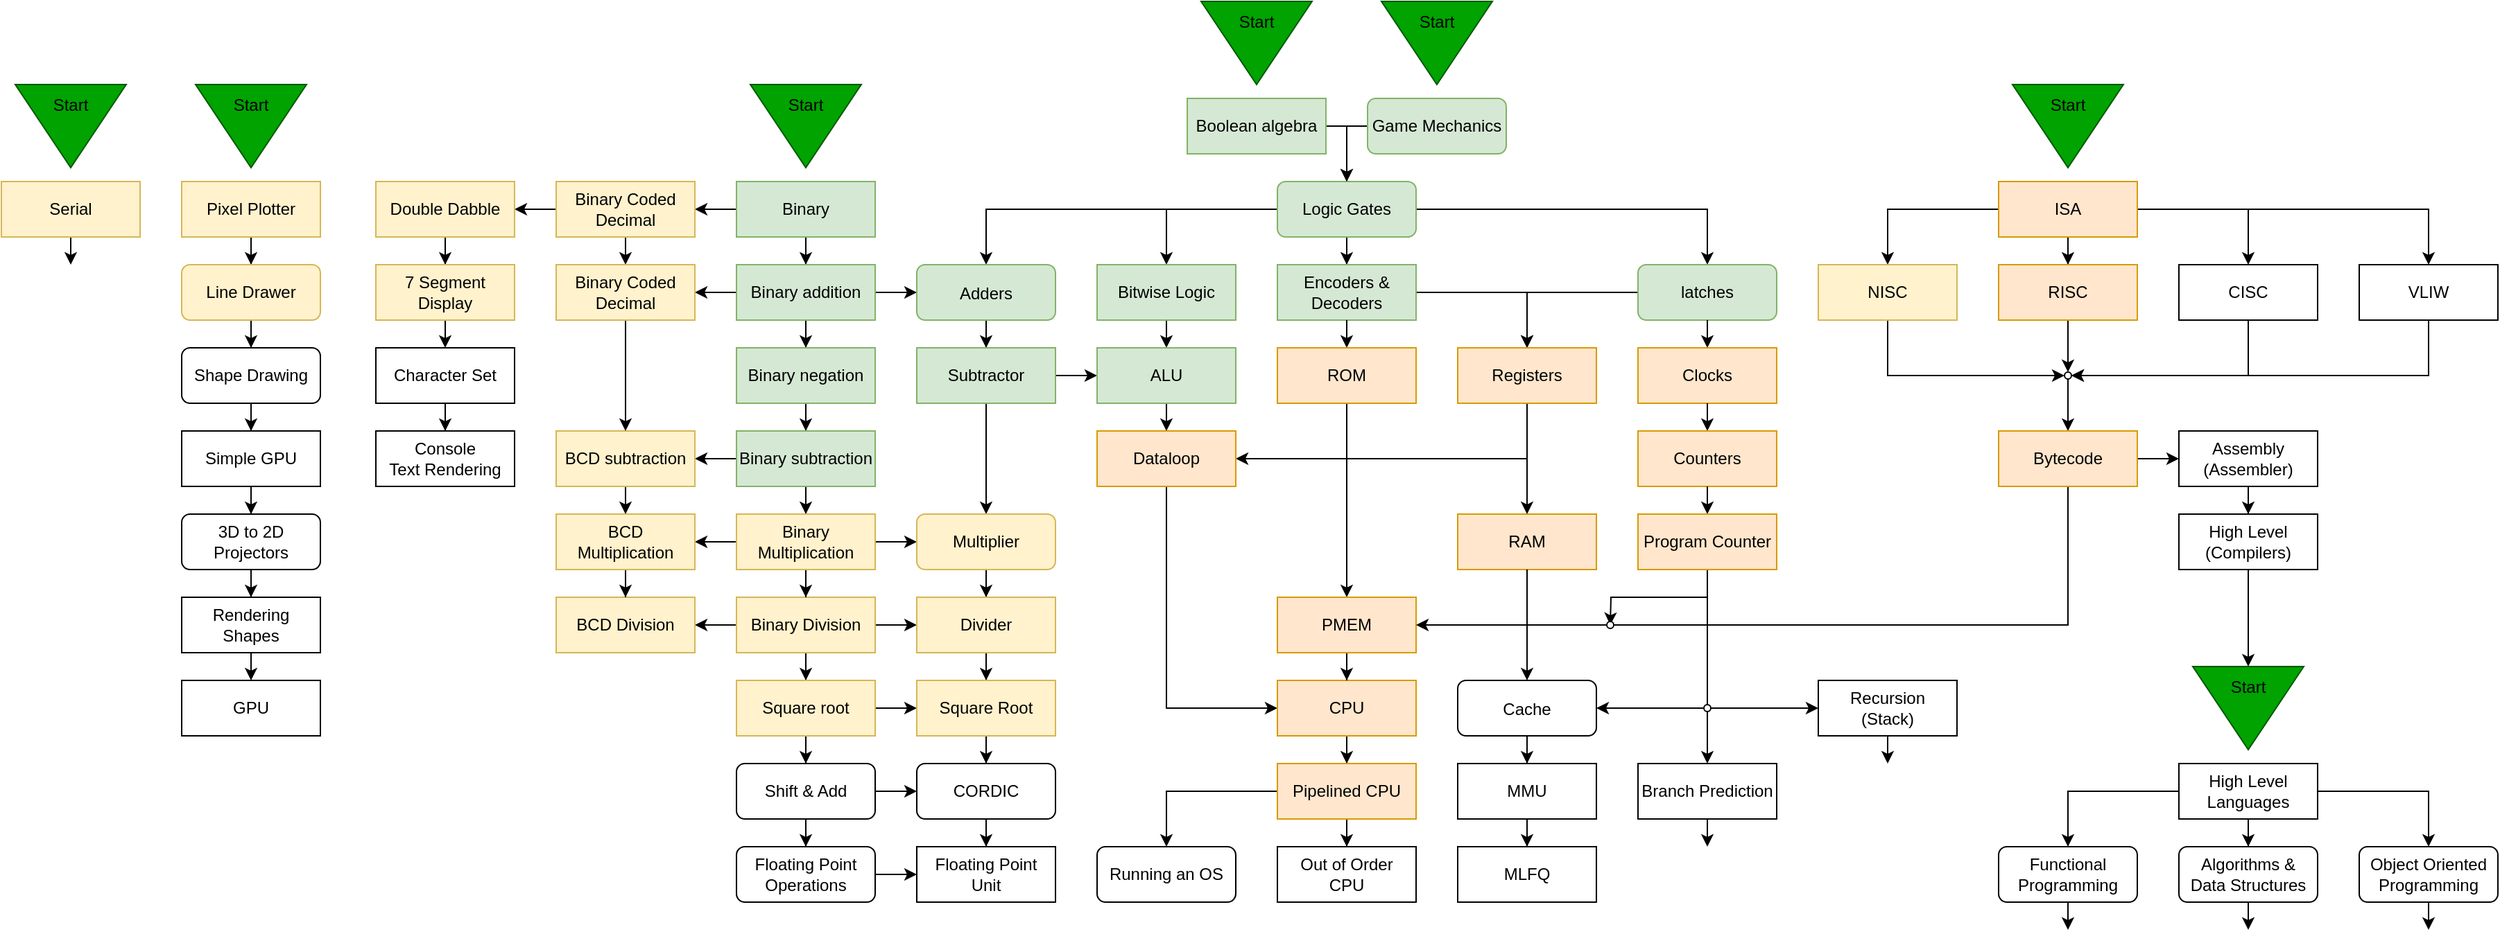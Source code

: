 <mxfile version="20.8.11" type="device" pages="5"><diagram id="IwssSK_p9D22S77ubPVE" name="Knowledge Map"><mxGraphModel dx="1877" dy="581" grid="1" gridSize="10" guides="1" tooltips="1" connect="1" arrows="1" fold="1" page="1" pageScale="1" pageWidth="827" pageHeight="1169" math="0" shadow="0"><root><mxCell id="0"/><mxCell id="1" parent="0"/><mxCell id="idJWofyPqD76pYIMuWjh-70" style="edgeStyle=orthogonalEdgeStyle;rounded=0;orthogonalLoop=1;jettySize=auto;html=1;entryX=0.5;entryY=0;entryDx=0;entryDy=0;fontSize=12;" parent="1" source="T8rQtC1NhWbE-KgKJLJK-5" target="T8rQtC1NhWbE-KgKJLJK-6" edge="1"><mxGeometry relative="1" as="geometry"/></mxCell><mxCell id="noL6Zwn1p8a0QqXjqLaH-19" style="edgeStyle=orthogonalEdgeStyle;rounded=0;orthogonalLoop=1;jettySize=auto;html=1;exitX=0;exitY=0.5;exitDx=0;exitDy=0;entryX=1;entryY=0.5;entryDx=0;entryDy=0;" parent="1" source="T8rQtC1NhWbE-KgKJLJK-5" target="noL6Zwn1p8a0QqXjqLaH-17" edge="1"><mxGeometry relative="1" as="geometry"/></mxCell><mxCell id="T8rQtC1NhWbE-KgKJLJK-5" value="Binary" style="rounded=0;whiteSpace=wrap;html=1;fillColor=#d5e8d4;strokeColor=#82b366;" parent="1" vertex="1"><mxGeometry x="170" y="180" width="100" height="40" as="geometry"/></mxCell><mxCell id="T8rQtC1NhWbE-KgKJLJK-123" style="edgeStyle=orthogonalEdgeStyle;rounded=0;orthogonalLoop=1;jettySize=auto;html=1;exitX=1;exitY=0.5;exitDx=0;exitDy=0;entryX=0;entryY=0.5;entryDx=0;entryDy=0;fontSize=12;" parent="1" source="T8rQtC1NhWbE-KgKJLJK-6" target="T8rQtC1NhWbE-KgKJLJK-120" edge="1"><mxGeometry relative="1" as="geometry"/></mxCell><mxCell id="idJWofyPqD76pYIMuWjh-68" style="edgeStyle=orthogonalEdgeStyle;rounded=0;orthogonalLoop=1;jettySize=auto;html=1;entryX=0.5;entryY=0;entryDx=0;entryDy=0;fontSize=12;" parent="1" source="T8rQtC1NhWbE-KgKJLJK-6" target="T8rQtC1NhWbE-KgKJLJK-7" edge="1"><mxGeometry relative="1" as="geometry"/></mxCell><mxCell id="JxPK-o-dlAkDuVR7hz93-11" style="edgeStyle=orthogonalEdgeStyle;rounded=0;orthogonalLoop=1;jettySize=auto;html=1;exitX=0;exitY=0.5;exitDx=0;exitDy=0;" parent="1" source="T8rQtC1NhWbE-KgKJLJK-6" target="JxPK-o-dlAkDuVR7hz93-9" edge="1"><mxGeometry relative="1" as="geometry"/></mxCell><mxCell id="T8rQtC1NhWbE-KgKJLJK-6" value="Binary addition" style="rounded=0;whiteSpace=wrap;html=1;fillColor=#d5e8d4;strokeColor=#82b366;" parent="1" vertex="1"><mxGeometry x="170" y="240" width="100" height="40" as="geometry"/></mxCell><mxCell id="idJWofyPqD76pYIMuWjh-69" style="edgeStyle=orthogonalEdgeStyle;rounded=0;orthogonalLoop=1;jettySize=auto;html=1;entryX=0.5;entryY=0;entryDx=0;entryDy=0;fontSize=12;" parent="1" source="T8rQtC1NhWbE-KgKJLJK-7" target="T8rQtC1NhWbE-KgKJLJK-17" edge="1"><mxGeometry relative="1" as="geometry"/></mxCell><mxCell id="T8rQtC1NhWbE-KgKJLJK-7" value="Binary negation" style="rounded=0;whiteSpace=wrap;html=1;fillColor=#d5e8d4;strokeColor=#82b366;" parent="1" vertex="1"><mxGeometry x="170" y="300" width="100" height="40" as="geometry"/></mxCell><mxCell id="T8rQtC1NhWbE-KgKJLJK-11" value="" style="triangle;whiteSpace=wrap;html=1;rotation=90;fillColor=#00A300;strokeColor=#005700;fontColor=#ffffff;" parent="1" vertex="1"><mxGeometry x="515" y="40" width="60" height="80" as="geometry"/></mxCell><mxCell id="T8rQtC1NhWbE-KgKJLJK-12" value="Start" style="text;html=1;strokeColor=none;fillColor=none;align=center;verticalAlign=middle;whiteSpace=wrap;rounded=0;" parent="1" vertex="1"><mxGeometry x="515" y="50" width="60" height="30" as="geometry"/></mxCell><mxCell id="T8rQtC1NhWbE-KgKJLJK-90" style="edgeStyle=orthogonalEdgeStyle;rounded=0;orthogonalLoop=1;jettySize=auto;html=1;fontSize=14;" parent="1" source="T8rQtC1NhWbE-KgKJLJK-13" target="T8rQtC1NhWbE-KgKJLJK-37" edge="1"><mxGeometry relative="1" as="geometry"/></mxCell><mxCell id="T8rQtC1NhWbE-KgKJLJK-117" style="edgeStyle=orthogonalEdgeStyle;rounded=0;orthogonalLoop=1;jettySize=auto;html=1;exitX=0;exitY=0.5;exitDx=0;exitDy=0;fontSize=14;entryX=0.5;entryY=0;entryDx=0;entryDy=0;" parent="1" source="T8rQtC1NhWbE-KgKJLJK-13" target="T8rQtC1NhWbE-KgKJLJK-120" edge="1"><mxGeometry relative="1" as="geometry"><mxPoint x="365" y="200" as="targetPoint"/></mxGeometry></mxCell><mxCell id="T8rQtC1NhWbE-KgKJLJK-129" style="edgeStyle=orthogonalEdgeStyle;rounded=0;orthogonalLoop=1;jettySize=auto;html=1;exitX=1;exitY=0.5;exitDx=0;exitDy=0;entryX=0.5;entryY=0;entryDx=0;entryDy=0;fontSize=12;" parent="1" source="T8rQtC1NhWbE-KgKJLJK-13" target="T8rQtC1NhWbE-KgKJLJK-34" edge="1"><mxGeometry relative="1" as="geometry"/></mxCell><mxCell id="l5fFcWF6RfPe-wyN7eGA-2" style="edgeStyle=orthogonalEdgeStyle;rounded=0;orthogonalLoop=1;jettySize=auto;html=1;entryX=0.5;entryY=0;entryDx=0;entryDy=0;" parent="1" source="T8rQtC1NhWbE-KgKJLJK-13" target="T8rQtC1NhWbE-KgKJLJK-105" edge="1"><mxGeometry relative="1" as="geometry"/></mxCell><UserObject label="Logic Gates" link="data:page/id,x8H9e7qvpK3gjb9wUWKh" id="T8rQtC1NhWbE-KgKJLJK-13"><mxCell style="rounded=1;whiteSpace=wrap;html=1;fillColor=#d5e8d4;strokeColor=#82b366;" parent="1" vertex="1"><mxGeometry x="560" y="180" width="100" height="40" as="geometry"/></mxCell></UserObject><mxCell id="idJWofyPqD76pYIMuWjh-74" style="edgeStyle=orthogonalEdgeStyle;rounded=0;orthogonalLoop=1;jettySize=auto;html=1;entryX=0.5;entryY=0;entryDx=0;entryDy=0;fontSize=12;" parent="1" source="T8rQtC1NhWbE-KgKJLJK-17" target="idJWofyPqD76pYIMuWjh-73" edge="1"><mxGeometry relative="1" as="geometry"/></mxCell><mxCell id="JxPK-o-dlAkDuVR7hz93-6" style="edgeStyle=orthogonalEdgeStyle;rounded=0;orthogonalLoop=1;jettySize=auto;html=1;entryX=1;entryY=0.5;entryDx=0;entryDy=0;" parent="1" source="T8rQtC1NhWbE-KgKJLJK-17" target="JxPK-o-dlAkDuVR7hz93-2" edge="1"><mxGeometry relative="1" as="geometry"/></mxCell><mxCell id="T8rQtC1NhWbE-KgKJLJK-17" value="Binary subtraction" style="rounded=0;whiteSpace=wrap;html=1;fillColor=#d5e8d4;strokeColor=#82b366;" parent="1" vertex="1"><mxGeometry x="170" y="360" width="100" height="40" as="geometry"/></mxCell><mxCell id="T8rQtC1NhWbE-KgKJLJK-28" value="" style="endArrow=classic;html=1;rounded=0;fontSize=10;" parent="1" source="T8rQtC1NhWbE-KgKJLJK-6" edge="1"><mxGeometry x="-1" y="-100" width="50" height="50" relative="1" as="geometry"><mxPoint x="262.83" y="260.0" as="sourcePoint"/><mxPoint x="262.83" y="280.0" as="targetPoint"/><mxPoint y="-10" as="offset"/><Array as="points"><mxPoint x="263" y="280"/></Array></mxGeometry></mxCell><mxCell id="T8rQtC1NhWbE-KgKJLJK-131" style="edgeStyle=orthogonalEdgeStyle;rounded=0;orthogonalLoop=1;jettySize=auto;html=1;exitX=0;exitY=0.5;exitDx=0;exitDy=0;entryX=0.5;entryY=0;entryDx=0;entryDy=0;fontSize=12;" parent="1" source="T8rQtC1NhWbE-KgKJLJK-34" target="T8rQtC1NhWbE-KgKJLJK-100" edge="1"><mxGeometry relative="1" as="geometry"/></mxCell><UserObject label="latches" link="data:page/id,xXaT7YOIKjK9uHqn3oWq" id="T8rQtC1NhWbE-KgKJLJK-34"><mxCell style="rounded=1;whiteSpace=wrap;html=1;fillColor=#d5e8d4;strokeColor=#82b366;" parent="1" vertex="1"><mxGeometry x="820" y="240" width="100" height="40" as="geometry"/></mxCell></UserObject><mxCell id="T8rQtC1NhWbE-KgKJLJK-35" value="" style="endArrow=classic;html=1;rounded=0;fontSize=10;entryX=0.5;entryY=0;entryDx=0;entryDy=0;" parent="1" source="T8rQtC1NhWbE-KgKJLJK-34" target="T8rQtC1NhWbE-KgKJLJK-47" edge="1"><mxGeometry x="-1" y="-100" width="50" height="50" relative="1" as="geometry"><mxPoint x="869.92" y="280.0" as="sourcePoint"/><mxPoint x="869.92" y="300.0" as="targetPoint"/><mxPoint y="-10" as="offset"/></mxGeometry></mxCell><mxCell id="T8rQtC1NhWbE-KgKJLJK-104" style="edgeStyle=orthogonalEdgeStyle;rounded=0;orthogonalLoop=1;jettySize=auto;html=1;fontSize=14;" parent="1" source="T8rQtC1NhWbE-KgKJLJK-37" target="T8rQtC1NhWbE-KgKJLJK-100" edge="1"><mxGeometry relative="1" as="geometry"/></mxCell><mxCell id="T8rQtC1NhWbE-KgKJLJK-37" value="Encoders &amp;amp;&lt;br&gt;Decoders" style="rounded=0;whiteSpace=wrap;html=1;fillColor=#d5e8d4;strokeColor=#82b366;" parent="1" vertex="1"><mxGeometry x="560" y="240" width="100" height="40" as="geometry"/></mxCell><mxCell id="T8rQtC1NhWbE-KgKJLJK-38" value="" style="endArrow=classic;html=1;rounded=0;fontSize=10;" parent="1" source="T8rQtC1NhWbE-KgKJLJK-37" target="T8rQtC1NhWbE-KgKJLJK-57" edge="1"><mxGeometry x="-1" y="-100" width="50" height="50" relative="1" as="geometry"><mxPoint x="610" y="280.0" as="sourcePoint"/><mxPoint x="610" y="300.0" as="targetPoint"/><mxPoint y="-10" as="offset"/></mxGeometry></mxCell><mxCell id="B6hULQYugFSqzh7FQNMt-4" style="edgeStyle=orthogonalEdgeStyle;rounded=0;orthogonalLoop=1;jettySize=auto;html=1;entryX=0.5;entryY=0;entryDx=0;entryDy=0;exitX=1;exitY=0.5;exitDx=0;exitDy=0;" parent="1" source="T8rQtC1NhWbE-KgKJLJK-39" target="T8rQtC1NhWbE-KgKJLJK-13" edge="1"><mxGeometry relative="1" as="geometry"><Array as="points"><mxPoint x="610" y="140"/></Array></mxGeometry></mxCell><mxCell id="T8rQtC1NhWbE-KgKJLJK-39" value="Boolean algebra" style="rounded=0;whiteSpace=wrap;html=1;fillColor=#d5e8d4;strokeColor=#82b366;" parent="1" vertex="1"><mxGeometry x="495" y="120" width="100" height="40" as="geometry"/></mxCell><mxCell id="T8rQtC1NhWbE-KgKJLJK-47" value="Clocks" style="rounded=0;whiteSpace=wrap;html=1;fillColor=#ffe6cc;strokeColor=#d79b00;" parent="1" vertex="1"><mxGeometry x="820" y="300" width="100" height="40" as="geometry"/></mxCell><mxCell id="T8rQtC1NhWbE-KgKJLJK-48" value="" style="endArrow=classic;html=1;rounded=0;fontSize=10;" parent="1" source="T8rQtC1NhWbE-KgKJLJK-47" target="T8rQtC1NhWbE-KgKJLJK-49" edge="1"><mxGeometry x="-1" y="-100" width="50" height="50" relative="1" as="geometry"><mxPoint x="870" y="340" as="sourcePoint"/><mxPoint x="870" y="360" as="targetPoint"/><mxPoint y="-10" as="offset"/></mxGeometry></mxCell><mxCell id="T8rQtC1NhWbE-KgKJLJK-49" value="Counters" style="rounded=0;whiteSpace=wrap;html=1;fillColor=#ffe6cc;strokeColor=#d79b00;" parent="1" vertex="1"><mxGeometry x="820" y="360" width="100" height="40" as="geometry"/></mxCell><mxCell id="T8rQtC1NhWbE-KgKJLJK-50" value="" style="endArrow=classic;html=1;rounded=0;fontSize=10;" parent="1" edge="1"><mxGeometry x="-1" y="-100" width="50" height="50" relative="1" as="geometry"><mxPoint x="870" y="400" as="sourcePoint"/><mxPoint x="870" y="420" as="targetPoint"/><mxPoint y="-10" as="offset"/></mxGeometry></mxCell><mxCell id="idJWofyPqD76pYIMuWjh-42" style="edgeStyle=orthogonalEdgeStyle;rounded=0;orthogonalLoop=1;jettySize=auto;html=1;exitX=0.5;exitY=1;exitDx=0;exitDy=0;fontSize=12;" parent="1" source="T8rQtC1NhWbE-KgKJLJK-51" edge="1"><mxGeometry relative="1" as="geometry"><mxPoint x="800" y="500" as="targetPoint"/></mxGeometry></mxCell><mxCell id="noL6Zwn1p8a0QqXjqLaH-12" style="edgeStyle=orthogonalEdgeStyle;rounded=0;orthogonalLoop=1;jettySize=auto;html=1;entryX=0.5;entryY=0;entryDx=0;entryDy=0;" parent="1" source="T8rQtC1NhWbE-KgKJLJK-51" target="noL6Zwn1p8a0QqXjqLaH-11" edge="1"><mxGeometry relative="1" as="geometry"/></mxCell><mxCell id="Fa5876J1tFEJHS5juCH7-7" style="edgeStyle=orthogonalEdgeStyle;rounded=0;orthogonalLoop=1;jettySize=auto;html=1;entryX=0;entryY=0.5;entryDx=0;entryDy=0;" parent="1" source="T8rQtC1NhWbE-KgKJLJK-51" target="9Yh9oi0NJUhHSXKj6lHp-2" edge="1"><mxGeometry relative="1" as="geometry"><Array as="points"><mxPoint x="870" y="560"/></Array></mxGeometry></mxCell><mxCell id="Fa5876J1tFEJHS5juCH7-8" style="edgeStyle=orthogonalEdgeStyle;rounded=0;orthogonalLoop=1;jettySize=auto;html=1;entryX=1;entryY=0.5;entryDx=0;entryDy=0;" parent="1" source="T8rQtC1NhWbE-KgKJLJK-51" target="T8rQtC1NhWbE-KgKJLJK-118" edge="1"><mxGeometry relative="1" as="geometry"><Array as="points"><mxPoint x="870" y="560"/></Array></mxGeometry></mxCell><mxCell id="T8rQtC1NhWbE-KgKJLJK-51" value="Program Counter" style="rounded=0;whiteSpace=wrap;html=1;fillColor=#ffe6cc;strokeColor=#d79b00;" parent="1" vertex="1"><mxGeometry x="820" y="420" width="100" height="40" as="geometry"/></mxCell><mxCell id="idJWofyPqD76pYIMuWjh-16" style="edgeStyle=orthogonalEdgeStyle;rounded=0;orthogonalLoop=1;jettySize=auto;html=1;entryX=0.5;entryY=0;entryDx=0;entryDy=0;fontSize=12;" parent="1" source="T8rQtC1NhWbE-KgKJLJK-57" target="idJWofyPqD76pYIMuWjh-15" edge="1"><mxGeometry relative="1" as="geometry"/></mxCell><mxCell id="T8rQtC1NhWbE-KgKJLJK-57" value="ROM" style="rounded=0;whiteSpace=wrap;html=1;fillColor=#ffe6cc;strokeColor=#d79b00;" parent="1" vertex="1"><mxGeometry x="560" y="300" width="100" height="40" as="geometry"/></mxCell><mxCell id="T8rQtC1NhWbE-KgKJLJK-82" value="RAM" style="rounded=0;whiteSpace=wrap;html=1;fillColor=#ffe6cc;strokeColor=#d79b00;" parent="1" vertex="1"><mxGeometry x="690" y="420" width="100" height="40" as="geometry"/></mxCell><mxCell id="T8rQtC1NhWbE-KgKJLJK-83" value="" style="endArrow=classic;html=1;rounded=0;fontSize=10;" parent="1" source="T8rQtC1NhWbE-KgKJLJK-82" target="T8rQtC1NhWbE-KgKJLJK-118" edge="1"><mxGeometry x="-1" y="-100" width="50" height="50" relative="1" as="geometry"><mxPoint x="740" y="400.0" as="sourcePoint"/><mxPoint x="740" y="480" as="targetPoint"/><mxPoint y="-10" as="offset"/></mxGeometry></mxCell><mxCell id="T8rQtC1NhWbE-KgKJLJK-102" style="edgeStyle=orthogonalEdgeStyle;rounded=0;orthogonalLoop=1;jettySize=auto;html=1;entryX=0.5;entryY=0;entryDx=0;entryDy=0;fontSize=14;" parent="1" source="T8rQtC1NhWbE-KgKJLJK-100" target="T8rQtC1NhWbE-KgKJLJK-82" edge="1"><mxGeometry relative="1" as="geometry"/></mxCell><mxCell id="T8rQtC1NhWbE-KgKJLJK-133" style="edgeStyle=orthogonalEdgeStyle;rounded=0;orthogonalLoop=1;jettySize=auto;html=1;exitX=0.5;exitY=1;exitDx=0;exitDy=0;fontSize=12;entryX=1;entryY=0.5;entryDx=0;entryDy=0;" parent="1" source="T8rQtC1NhWbE-KgKJLJK-100" target="T8rQtC1NhWbE-KgKJLJK-135" edge="1"><mxGeometry relative="1" as="geometry"><mxPoint x="610" y="400" as="targetPoint"/><Array as="points"><mxPoint x="740" y="380"/></Array></mxGeometry></mxCell><mxCell id="T8rQtC1NhWbE-KgKJLJK-100" value="Registers" style="rounded=0;whiteSpace=wrap;html=1;fillColor=#ffe6cc;strokeColor=#d79b00;" parent="1" vertex="1"><mxGeometry x="690" y="300" width="100" height="40" as="geometry"/></mxCell><mxCell id="l5fFcWF6RfPe-wyN7eGA-5" style="edgeStyle=orthogonalEdgeStyle;rounded=0;orthogonalLoop=1;jettySize=auto;html=1;exitX=0.5;exitY=1;exitDx=0;exitDy=0;entryX=0.5;entryY=0;entryDx=0;entryDy=0;" parent="1" source="T8rQtC1NhWbE-KgKJLJK-105" target="T8rQtC1NhWbE-KgKJLJK-128" edge="1"><mxGeometry relative="1" as="geometry"/></mxCell><mxCell id="T8rQtC1NhWbE-KgKJLJK-105" value="Bitwise Logic" style="rounded=0;whiteSpace=wrap;html=1;fillColor=#d5e8d4;strokeColor=#82b366;" parent="1" vertex="1"><mxGeometry x="430" y="240" width="100" height="40" as="geometry"/></mxCell><mxCell id="idJWofyPqD76pYIMuWjh-3" style="edgeStyle=orthogonalEdgeStyle;rounded=0;orthogonalLoop=1;jettySize=auto;html=1;fontSize=12;" parent="1" source="T8rQtC1NhWbE-KgKJLJK-118" target="T8rQtC1NhWbE-KgKJLJK-138" edge="1"><mxGeometry relative="1" as="geometry"/></mxCell><mxCell id="T8rQtC1NhWbE-KgKJLJK-118" value="&lt;font style=&quot;font-size: 12px;&quot;&gt;Cache&lt;/font&gt;" style="rounded=1;whiteSpace=wrap;html=1;fontSize=14;" parent="1" vertex="1"><mxGeometry x="690" y="540" width="100" height="40" as="geometry"/></mxCell><mxCell id="T8rQtC1NhWbE-KgKJLJK-122" style="edgeStyle=orthogonalEdgeStyle;rounded=0;orthogonalLoop=1;jettySize=auto;html=1;fontSize=14;entryX=0.5;entryY=0;entryDx=0;entryDy=0;" parent="1" source="T8rQtC1NhWbE-KgKJLJK-120" target="T8rQtC1NhWbE-KgKJLJK-124" edge="1"><mxGeometry relative="1" as="geometry"><mxPoint x="350" y="300" as="targetPoint"/></mxGeometry></mxCell><UserObject label="&lt;span style=&quot;font-size: 12px;&quot;&gt;Adders&lt;/span&gt;" link="data:page/id,Djy4OmKW3Ihp5cy1kzOE" id="T8rQtC1NhWbE-KgKJLJK-120"><mxCell style="rounded=1;whiteSpace=wrap;html=1;fontSize=14;fillColor=#d5e8d4;strokeColor=#82b366;" parent="1" vertex="1"><mxGeometry x="300" y="240" width="100" height="40" as="geometry"/></mxCell></UserObject><mxCell id="idJWofyPqD76pYIMuWjh-84" style="edgeStyle=orthogonalEdgeStyle;rounded=0;orthogonalLoop=1;jettySize=auto;html=1;exitX=0.5;exitY=1;exitDx=0;exitDy=0;entryX=0.5;entryY=0;entryDx=0;entryDy=0;fontSize=12;" parent="1" source="T8rQtC1NhWbE-KgKJLJK-124" target="idJWofyPqD76pYIMuWjh-78" edge="1"><mxGeometry relative="1" as="geometry"/></mxCell><mxCell id="l5fFcWF6RfPe-wyN7eGA-3" style="edgeStyle=orthogonalEdgeStyle;rounded=0;orthogonalLoop=1;jettySize=auto;html=1;entryX=0;entryY=0.5;entryDx=0;entryDy=0;" parent="1" source="T8rQtC1NhWbE-KgKJLJK-124" target="T8rQtC1NhWbE-KgKJLJK-128" edge="1"><mxGeometry relative="1" as="geometry"/></mxCell><mxCell id="T8rQtC1NhWbE-KgKJLJK-124" value="Subtractor" style="rounded=0;whiteSpace=wrap;html=1;fillColor=#d5e8d4;strokeColor=#82b366;" parent="1" vertex="1"><mxGeometry x="300" y="300" width="100" height="40" as="geometry"/></mxCell><mxCell id="l5fFcWF6RfPe-wyN7eGA-4" style="edgeStyle=orthogonalEdgeStyle;rounded=0;orthogonalLoop=1;jettySize=auto;html=1;entryX=0.5;entryY=0;entryDx=0;entryDy=0;" parent="1" source="T8rQtC1NhWbE-KgKJLJK-128" target="T8rQtC1NhWbE-KgKJLJK-135" edge="1"><mxGeometry relative="1" as="geometry"/></mxCell><mxCell id="T8rQtC1NhWbE-KgKJLJK-128" value="ALU" style="rounded=0;whiteSpace=wrap;html=1;fillColor=#d5e8d4;strokeColor=#82b366;" parent="1" vertex="1"><mxGeometry x="430" y="300" width="100" height="40" as="geometry"/></mxCell><mxCell id="idJWofyPqD76pYIMuWjh-10" style="edgeStyle=orthogonalEdgeStyle;rounded=0;orthogonalLoop=1;jettySize=auto;html=1;exitX=0.5;exitY=1;exitDx=0;exitDy=0;entryX=0;entryY=0.5;entryDx=0;entryDy=0;fontSize=12;" parent="1" source="T8rQtC1NhWbE-KgKJLJK-135" target="idJWofyPqD76pYIMuWjh-6" edge="1"><mxGeometry relative="1" as="geometry"/></mxCell><mxCell id="T8rQtC1NhWbE-KgKJLJK-135" value="Dataloop" style="rounded=0;whiteSpace=wrap;html=1;fillColor=#ffe6cc;strokeColor=#d79b00;" parent="1" vertex="1"><mxGeometry x="430" y="360" width="100" height="40" as="geometry"/></mxCell><mxCell id="noL6Zwn1p8a0QqXjqLaH-2" style="edgeStyle=orthogonalEdgeStyle;rounded=0;orthogonalLoop=1;jettySize=auto;html=1;" parent="1" source="T8rQtC1NhWbE-KgKJLJK-138" target="noL6Zwn1p8a0QqXjqLaH-1" edge="1"><mxGeometry relative="1" as="geometry"/></mxCell><mxCell id="T8rQtC1NhWbE-KgKJLJK-138" value="MMU" style="rounded=0;whiteSpace=wrap;html=1;" parent="1" vertex="1"><mxGeometry x="690" y="600" width="100" height="40" as="geometry"/></mxCell><mxCell id="noL6Zwn1p8a0QqXjqLaH-14" style="edgeStyle=orthogonalEdgeStyle;rounded=0;orthogonalLoop=1;jettySize=auto;html=1;entryX=0.5;entryY=0;entryDx=0;entryDy=0;" parent="1" source="idJWofyPqD76pYIMuWjh-6" target="noL6Zwn1p8a0QqXjqLaH-13" edge="1"><mxGeometry relative="1" as="geometry"/></mxCell><mxCell id="idJWofyPqD76pYIMuWjh-6" value="CPU" style="rounded=0;whiteSpace=wrap;html=1;fillColor=#ffe6cc;strokeColor=#d79b00;" parent="1" vertex="1"><mxGeometry x="560" y="540" width="100" height="40" as="geometry"/></mxCell><mxCell id="idJWofyPqD76pYIMuWjh-20" style="edgeStyle=orthogonalEdgeStyle;rounded=0;orthogonalLoop=1;jettySize=auto;html=1;entryX=0.5;entryY=0;entryDx=0;entryDy=0;fontSize=12;" parent="1" source="idJWofyPqD76pYIMuWjh-15" target="idJWofyPqD76pYIMuWjh-6" edge="1"><mxGeometry relative="1" as="geometry"/></mxCell><mxCell id="idJWofyPqD76pYIMuWjh-15" value="PMEM" style="rounded=0;whiteSpace=wrap;html=1;fillColor=#ffe6cc;strokeColor=#d79b00;" parent="1" vertex="1"><mxGeometry x="560" y="480" width="100" height="40" as="geometry"/></mxCell><mxCell id="idJWofyPqD76pYIMuWjh-32" style="edgeStyle=orthogonalEdgeStyle;rounded=0;orthogonalLoop=1;jettySize=auto;html=1;entryX=0.5;entryY=0;entryDx=0;entryDy=0;fontSize=12;" parent="1" source="idJWofyPqD76pYIMuWjh-25" target="idJWofyPqD76pYIMuWjh-30" edge="1"><mxGeometry relative="1" as="geometry"/></mxCell><mxCell id="idJWofyPqD76pYIMuWjh-33" style="edgeStyle=orthogonalEdgeStyle;rounded=0;orthogonalLoop=1;jettySize=auto;html=1;exitX=1;exitY=0.5;exitDx=0;exitDy=0;entryX=0.5;entryY=0;entryDx=0;entryDy=0;fontSize=12;" parent="1" source="idJWofyPqD76pYIMuWjh-25" target="idJWofyPqD76pYIMuWjh-31" edge="1"><mxGeometry relative="1" as="geometry"><Array as="points"><mxPoint x="1260" y="200"/></Array></mxGeometry></mxCell><mxCell id="idJWofyPqD76pYIMuWjh-34" style="edgeStyle=orthogonalEdgeStyle;rounded=0;orthogonalLoop=1;jettySize=auto;html=1;entryX=0.5;entryY=0;entryDx=0;entryDy=0;fontSize=12;" parent="1" source="idJWofyPqD76pYIMuWjh-25" target="idJWofyPqD76pYIMuWjh-29" edge="1"><mxGeometry relative="1" as="geometry"/></mxCell><mxCell id="6MJ4714xYjXrP88n8pu0-2" style="edgeStyle=orthogonalEdgeStyle;rounded=0;orthogonalLoop=1;jettySize=auto;html=1;" parent="1" source="idJWofyPqD76pYIMuWjh-25" target="6MJ4714xYjXrP88n8pu0-1" edge="1"><mxGeometry relative="1" as="geometry"/></mxCell><mxCell id="idJWofyPqD76pYIMuWjh-25" value="ISA" style="rounded=0;whiteSpace=wrap;html=1;fillColor=#ffe6cc;strokeColor=#d79b00;" parent="1" vertex="1"><mxGeometry x="1080" y="180" width="100" height="40" as="geometry"/></mxCell><mxCell id="idJWofyPqD76pYIMuWjh-39" style="edgeStyle=orthogonalEdgeStyle;rounded=0;orthogonalLoop=1;jettySize=auto;html=1;exitX=0.5;exitY=1;exitDx=0;exitDy=0;entryX=0.5;entryY=0;entryDx=0;entryDy=0;fontSize=12;startArrow=none;" parent="1" source="idJWofyPqD76pYIMuWjh-51" target="idJWofyPqD76pYIMuWjh-36" edge="1"><mxGeometry relative="1" as="geometry"/></mxCell><mxCell id="idJWofyPqD76pYIMuWjh-55" style="edgeStyle=orthogonalEdgeStyle;rounded=0;orthogonalLoop=1;jettySize=auto;html=1;entryX=0.5;entryY=0;entryDx=0;entryDy=0;fontSize=12;" parent="1" source="idJWofyPqD76pYIMuWjh-29" target="idJWofyPqD76pYIMuWjh-51" edge="1"><mxGeometry relative="1" as="geometry"/></mxCell><mxCell id="idJWofyPqD76pYIMuWjh-29" value="RISC" style="rounded=0;whiteSpace=wrap;html=1;fillColor=#ffe6cc;strokeColor=#d79b00;" parent="1" vertex="1"><mxGeometry x="1080" y="240" width="100" height="40" as="geometry"/></mxCell><mxCell id="idJWofyPqD76pYIMuWjh-54" style="edgeStyle=orthogonalEdgeStyle;rounded=0;orthogonalLoop=1;jettySize=auto;html=1;entryX=0;entryY=0.5;entryDx=0;entryDy=0;fontSize=12;exitX=0.5;exitY=1;exitDx=0;exitDy=0;" parent="1" source="idJWofyPqD76pYIMuWjh-30" target="idJWofyPqD76pYIMuWjh-51" edge="1"><mxGeometry relative="1" as="geometry"/></mxCell><mxCell id="idJWofyPqD76pYIMuWjh-30" value="NISC" style="rounded=0;whiteSpace=wrap;html=1;fillColor=#fff2cc;strokeColor=#d6b656;" parent="1" vertex="1"><mxGeometry x="950" y="240" width="100" height="40" as="geometry"/></mxCell><mxCell id="idJWofyPqD76pYIMuWjh-53" style="edgeStyle=orthogonalEdgeStyle;rounded=0;orthogonalLoop=1;jettySize=auto;html=1;exitX=0.5;exitY=1;exitDx=0;exitDy=0;entryX=1;entryY=0.5;entryDx=0;entryDy=0;fontSize=12;" parent="1" source="idJWofyPqD76pYIMuWjh-31" target="idJWofyPqD76pYIMuWjh-51" edge="1"><mxGeometry relative="1" as="geometry"/></mxCell><mxCell id="idJWofyPqD76pYIMuWjh-31" value="CISC" style="rounded=0;whiteSpace=wrap;html=1;" parent="1" vertex="1"><mxGeometry x="1210" y="240" width="100" height="40" as="geometry"/></mxCell><mxCell id="idJWofyPqD76pYIMuWjh-43" style="edgeStyle=orthogonalEdgeStyle;rounded=0;orthogonalLoop=1;jettySize=auto;html=1;entryX=1;entryY=0.5;entryDx=0;entryDy=0;fontSize=12;exitX=0.5;exitY=1;exitDx=0;exitDy=0;" parent="1" source="idJWofyPqD76pYIMuWjh-36" target="idJWofyPqD76pYIMuWjh-15" edge="1"><mxGeometry relative="1" as="geometry"><Array as="points"><mxPoint x="1130" y="500"/></Array></mxGeometry></mxCell><mxCell id="idJWofyPqD76pYIMuWjh-61" style="edgeStyle=orthogonalEdgeStyle;rounded=0;orthogonalLoop=1;jettySize=auto;html=1;entryX=0;entryY=0.5;entryDx=0;entryDy=0;fontSize=12;" parent="1" source="idJWofyPqD76pYIMuWjh-36" target="idJWofyPqD76pYIMuWjh-47" edge="1"><mxGeometry relative="1" as="geometry"/></mxCell><mxCell id="idJWofyPqD76pYIMuWjh-36" value="Bytecode" style="rounded=0;whiteSpace=wrap;html=1;fillColor=#ffe6cc;strokeColor=#d79b00;" parent="1" vertex="1"><mxGeometry x="1080" y="360" width="100" height="40" as="geometry"/></mxCell><mxCell id="idJWofyPqD76pYIMuWjh-44" value="" style="ellipse;whiteSpace=wrap;html=1;aspect=fixed;rounded=1;fontSize=12;" parent="1" vertex="1"><mxGeometry x="797.5" y="497.5" width="5" height="5" as="geometry"/></mxCell><mxCell id="idJWofyPqD76pYIMuWjh-62" style="edgeStyle=orthogonalEdgeStyle;rounded=0;orthogonalLoop=1;jettySize=auto;html=1;entryX=0.5;entryY=0;entryDx=0;entryDy=0;fontSize=12;" parent="1" source="idJWofyPqD76pYIMuWjh-47" target="idJWofyPqD76pYIMuWjh-48" edge="1"><mxGeometry relative="1" as="geometry"/></mxCell><mxCell id="idJWofyPqD76pYIMuWjh-47" value="Assembly&lt;br&gt;(Assembler)" style="rounded=0;whiteSpace=wrap;html=1;" parent="1" vertex="1"><mxGeometry x="1210" y="360" width="100" height="40" as="geometry"/></mxCell><mxCell id="noL6Zwn1p8a0QqXjqLaH-6" style="edgeStyle=orthogonalEdgeStyle;rounded=0;orthogonalLoop=1;jettySize=auto;html=1;exitX=0.5;exitY=1;exitDx=0;exitDy=0;entryX=0.5;entryY=0;entryDx=0;entryDy=0;" parent="1" source="idJWofyPqD76pYIMuWjh-48" target="sp9rDKvzf87ii6f6kOGq-14" edge="1"><mxGeometry relative="1" as="geometry"><mxPoint x="1260" y="530" as="targetPoint"/></mxGeometry></mxCell><mxCell id="idJWofyPqD76pYIMuWjh-48" value="High Level (Compilers)" style="rounded=0;whiteSpace=wrap;html=1;" parent="1" vertex="1"><mxGeometry x="1210" y="420" width="100" height="40" as="geometry"/></mxCell><mxCell id="idJWofyPqD76pYIMuWjh-51" value="" style="ellipse;whiteSpace=wrap;html=1;aspect=fixed;rounded=1;fontSize=12;" parent="1" vertex="1"><mxGeometry x="1127.5" y="317.5" width="5" height="5" as="geometry"/></mxCell><mxCell id="idJWofyPqD76pYIMuWjh-72" style="edgeStyle=orthogonalEdgeStyle;rounded=0;orthogonalLoop=1;jettySize=auto;html=1;entryX=0.5;entryY=0;entryDx=0;entryDy=0;fontSize=12;" parent="1" source="idJWofyPqD76pYIMuWjh-64" target="idJWofyPqD76pYIMuWjh-71" edge="1"><mxGeometry relative="1" as="geometry"/></mxCell><mxCell id="idJWofyPqD76pYIMuWjh-89" style="edgeStyle=orthogonalEdgeStyle;rounded=0;orthogonalLoop=1;jettySize=auto;html=1;exitX=1;exitY=0.5;exitDx=0;exitDy=0;entryX=0;entryY=0.5;entryDx=0;entryDy=0;fontSize=12;" parent="1" source="idJWofyPqD76pYIMuWjh-64" target="idJWofyPqD76pYIMuWjh-79" edge="1"><mxGeometry relative="1" as="geometry"/></mxCell><mxCell id="JxPK-o-dlAkDuVR7hz93-8" style="edgeStyle=orthogonalEdgeStyle;rounded=0;orthogonalLoop=1;jettySize=auto;html=1;exitX=0;exitY=0.5;exitDx=0;exitDy=0;" parent="1" source="idJWofyPqD76pYIMuWjh-64" target="JxPK-o-dlAkDuVR7hz93-3" edge="1"><mxGeometry relative="1" as="geometry"/></mxCell><mxCell id="idJWofyPqD76pYIMuWjh-64" value="Binary Division" style="rounded=0;whiteSpace=wrap;html=1;fillColor=#fff2cc;strokeColor=#d6b656;" parent="1" vertex="1"><mxGeometry x="170" y="480" width="100" height="40" as="geometry"/></mxCell><mxCell id="idJWofyPqD76pYIMuWjh-86" style="edgeStyle=orthogonalEdgeStyle;rounded=0;orthogonalLoop=1;jettySize=auto;html=1;entryX=0.5;entryY=0;entryDx=0;entryDy=0;fontSize=12;" parent="1" source="idJWofyPqD76pYIMuWjh-71" target="idJWofyPqD76pYIMuWjh-85" edge="1"><mxGeometry relative="1" as="geometry"/></mxCell><mxCell id="idJWofyPqD76pYIMuWjh-90" style="edgeStyle=orthogonalEdgeStyle;rounded=0;orthogonalLoop=1;jettySize=auto;html=1;exitX=1;exitY=0.5;exitDx=0;exitDy=0;entryX=0;entryY=0.5;entryDx=0;entryDy=0;fontSize=12;" parent="1" source="idJWofyPqD76pYIMuWjh-71" target="idJWofyPqD76pYIMuWjh-80" edge="1"><mxGeometry relative="1" as="geometry"/></mxCell><mxCell id="idJWofyPqD76pYIMuWjh-71" value="Square root" style="rounded=0;whiteSpace=wrap;html=1;fillColor=#fff2cc;strokeColor=#d6b656;" parent="1" vertex="1"><mxGeometry x="170" y="540" width="100" height="40" as="geometry"/></mxCell><mxCell id="idJWofyPqD76pYIMuWjh-75" style="edgeStyle=orthogonalEdgeStyle;rounded=0;orthogonalLoop=1;jettySize=auto;html=1;entryX=0.5;entryY=0;entryDx=0;entryDy=0;fontSize=12;" parent="1" source="idJWofyPqD76pYIMuWjh-73" target="idJWofyPqD76pYIMuWjh-64" edge="1"><mxGeometry relative="1" as="geometry"/></mxCell><mxCell id="idJWofyPqD76pYIMuWjh-88" style="edgeStyle=orthogonalEdgeStyle;rounded=0;orthogonalLoop=1;jettySize=auto;html=1;exitX=1;exitY=0.5;exitDx=0;exitDy=0;entryX=0;entryY=0.5;entryDx=0;entryDy=0;fontSize=12;" parent="1" source="idJWofyPqD76pYIMuWjh-73" target="idJWofyPqD76pYIMuWjh-78" edge="1"><mxGeometry relative="1" as="geometry"/></mxCell><mxCell id="JxPK-o-dlAkDuVR7hz93-7" style="edgeStyle=orthogonalEdgeStyle;rounded=0;orthogonalLoop=1;jettySize=auto;html=1;exitX=0;exitY=0.5;exitDx=0;exitDy=0;" parent="1" source="idJWofyPqD76pYIMuWjh-73" target="JxPK-o-dlAkDuVR7hz93-5" edge="1"><mxGeometry relative="1" as="geometry"/></mxCell><mxCell id="idJWofyPqD76pYIMuWjh-73" value="Binary Multiplication" style="rounded=0;whiteSpace=wrap;html=1;fillColor=#fff2cc;strokeColor=#d6b656;" parent="1" vertex="1"><mxGeometry x="170" y="420" width="100" height="40" as="geometry"/></mxCell><mxCell id="noL6Zwn1p8a0QqXjqLaH-42" style="edgeStyle=orthogonalEdgeStyle;rounded=0;orthogonalLoop=1;jettySize=auto;html=1;entryX=0.5;entryY=0;entryDx=0;entryDy=0;" parent="1" source="idJWofyPqD76pYIMuWjh-76" target="noL6Zwn1p8a0QqXjqLaH-40" edge="1"><mxGeometry relative="1" as="geometry"/></mxCell><mxCell id="idJWofyPqD76pYIMuWjh-76" value="CORDIC" style="rounded=1;whiteSpace=wrap;html=1;" parent="1" vertex="1"><mxGeometry x="300" y="600" width="100" height="40" as="geometry"/></mxCell><mxCell id="idJWofyPqD76pYIMuWjh-81" style="edgeStyle=orthogonalEdgeStyle;rounded=0;orthogonalLoop=1;jettySize=auto;html=1;entryX=0.5;entryY=0;entryDx=0;entryDy=0;fontSize=12;" parent="1" source="idJWofyPqD76pYIMuWjh-78" target="idJWofyPqD76pYIMuWjh-79" edge="1"><mxGeometry relative="1" as="geometry"/></mxCell><mxCell id="idJWofyPqD76pYIMuWjh-78" value="Multiplier" style="rounded=1;whiteSpace=wrap;html=1;fillColor=#fff2cc;strokeColor=#d6b656;" parent="1" vertex="1"><mxGeometry x="300" y="420" width="100" height="40" as="geometry"/></mxCell><mxCell id="idJWofyPqD76pYIMuWjh-82" style="edgeStyle=orthogonalEdgeStyle;rounded=0;orthogonalLoop=1;jettySize=auto;html=1;entryX=0.5;entryY=0;entryDx=0;entryDy=0;fontSize=12;" parent="1" source="idJWofyPqD76pYIMuWjh-79" target="idJWofyPqD76pYIMuWjh-80" edge="1"><mxGeometry relative="1" as="geometry"/></mxCell><mxCell id="idJWofyPqD76pYIMuWjh-79" value="Divider" style="rounded=0;whiteSpace=wrap;html=1;fillColor=#fff2cc;strokeColor=#d6b656;" parent="1" vertex="1"><mxGeometry x="300" y="480" width="100" height="40" as="geometry"/></mxCell><mxCell id="idJWofyPqD76pYIMuWjh-83" style="edgeStyle=orthogonalEdgeStyle;rounded=0;orthogonalLoop=1;jettySize=auto;html=1;entryX=0.5;entryY=0;entryDx=0;entryDy=0;fontSize=12;" parent="1" source="idJWofyPqD76pYIMuWjh-80" target="idJWofyPqD76pYIMuWjh-76" edge="1"><mxGeometry relative="1" as="geometry"/></mxCell><mxCell id="idJWofyPqD76pYIMuWjh-80" value="Square Root" style="rounded=0;whiteSpace=wrap;html=1;fillColor=#fff2cc;strokeColor=#d6b656;" parent="1" vertex="1"><mxGeometry x="300" y="540" width="100" height="40" as="geometry"/></mxCell><mxCell id="idJWofyPqD76pYIMuWjh-87" style="edgeStyle=orthogonalEdgeStyle;rounded=0;orthogonalLoop=1;jettySize=auto;html=1;exitX=1;exitY=0.5;exitDx=0;exitDy=0;entryX=0;entryY=0.5;entryDx=0;entryDy=0;fontSize=12;" parent="1" source="idJWofyPqD76pYIMuWjh-85" target="idJWofyPqD76pYIMuWjh-76" edge="1"><mxGeometry relative="1" as="geometry"/></mxCell><mxCell id="noL6Zwn1p8a0QqXjqLaH-39" style="edgeStyle=orthogonalEdgeStyle;rounded=0;orthogonalLoop=1;jettySize=auto;html=1;entryX=0.5;entryY=0;entryDx=0;entryDy=0;" parent="1" source="idJWofyPqD76pYIMuWjh-85" target="noL6Zwn1p8a0QqXjqLaH-38" edge="1"><mxGeometry x="1" y="30" relative="1" as="geometry"><mxPoint x="220" y="710.0" as="targetPoint"/><mxPoint x="-30" y="29" as="offset"/></mxGeometry></mxCell><mxCell id="idJWofyPqD76pYIMuWjh-85" value="Shift &amp;amp; Add" style="rounded=1;whiteSpace=wrap;html=1;" parent="1" vertex="1"><mxGeometry x="170" y="600" width="100" height="40" as="geometry"/></mxCell><mxCell id="noL6Zwn1p8a0QqXjqLaH-1" value="MLFQ" style="rounded=0;whiteSpace=wrap;html=1;" parent="1" vertex="1"><mxGeometry x="690" y="660" width="100" height="40" as="geometry"/></mxCell><mxCell id="noL6Zwn1p8a0QqXjqLaH-7" style="edgeStyle=orthogonalEdgeStyle;rounded=0;orthogonalLoop=1;jettySize=auto;html=1;exitX=0.5;exitY=1;exitDx=0;exitDy=0;" parent="1" source="noL6Zwn1p8a0QqXjqLaH-8" edge="1"><mxGeometry relative="1" as="geometry"><mxPoint x="1260" y="720" as="targetPoint"/></mxGeometry></mxCell><mxCell id="noL6Zwn1p8a0QqXjqLaH-8" value="Algorithms &amp;amp;&lt;br&gt;Data Structures" style="rounded=1;whiteSpace=wrap;html=1;" parent="1" vertex="1"><mxGeometry x="1210" y="660" width="100" height="40" as="geometry"/></mxCell><mxCell id="noL6Zwn1p8a0QqXjqLaH-10" style="edgeStyle=orthogonalEdgeStyle;rounded=0;orthogonalLoop=1;jettySize=auto;html=1;" parent="1" source="noL6Zwn1p8a0QqXjqLaH-11" edge="1"><mxGeometry relative="1" as="geometry"><mxPoint x="870" y="660" as="targetPoint"/></mxGeometry></mxCell><mxCell id="noL6Zwn1p8a0QqXjqLaH-11" value="Branch Prediction" style="rounded=0;whiteSpace=wrap;html=1;" parent="1" vertex="1"><mxGeometry x="820" y="600" width="100" height="40" as="geometry"/></mxCell><mxCell id="noL6Zwn1p8a0QqXjqLaH-16" style="edgeStyle=orthogonalEdgeStyle;rounded=0;orthogonalLoop=1;jettySize=auto;html=1;entryX=0.5;entryY=0;entryDx=0;entryDy=0;" parent="1" source="noL6Zwn1p8a0QqXjqLaH-13" target="noL6Zwn1p8a0QqXjqLaH-15" edge="1"><mxGeometry relative="1" as="geometry"/></mxCell><mxCell id="noL6Zwn1p8a0QqXjqLaH-73" style="edgeStyle=orthogonalEdgeStyle;rounded=0;orthogonalLoop=1;jettySize=auto;html=1;exitX=0;exitY=0.5;exitDx=0;exitDy=0;entryX=0.5;entryY=0;entryDx=0;entryDy=0;" parent="1" source="noL6Zwn1p8a0QqXjqLaH-13" target="noL6Zwn1p8a0QqXjqLaH-74" edge="1"><mxGeometry relative="1" as="geometry"><mxPoint x="510" y="619.579" as="targetPoint"/></mxGeometry></mxCell><mxCell id="noL6Zwn1p8a0QqXjqLaH-13" value="Pipelined CPU" style="rounded=0;whiteSpace=wrap;html=1;fillColor=#ffe6cc;strokeColor=#d79b00;" parent="1" vertex="1"><mxGeometry x="560" y="600" width="100" height="40" as="geometry"/></mxCell><mxCell id="noL6Zwn1p8a0QqXjqLaH-15" value="Out of Order&lt;br&gt;CPU" style="rounded=0;whiteSpace=wrap;html=1;" parent="1" vertex="1"><mxGeometry x="560" y="660" width="100" height="40" as="geometry"/></mxCell><mxCell id="noL6Zwn1p8a0QqXjqLaH-22" style="edgeStyle=orthogonalEdgeStyle;rounded=0;orthogonalLoop=1;jettySize=auto;html=1;" parent="1" source="noL6Zwn1p8a0QqXjqLaH-17" target="noL6Zwn1p8a0QqXjqLaH-20" edge="1"><mxGeometry relative="1" as="geometry"/></mxCell><mxCell id="JxPK-o-dlAkDuVR7hz93-10" style="edgeStyle=orthogonalEdgeStyle;rounded=0;orthogonalLoop=1;jettySize=auto;html=1;exitX=0.5;exitY=1;exitDx=0;exitDy=0;entryX=0.5;entryY=0;entryDx=0;entryDy=0;" parent="1" source="noL6Zwn1p8a0QqXjqLaH-17" target="JxPK-o-dlAkDuVR7hz93-9" edge="1"><mxGeometry relative="1" as="geometry"/></mxCell><mxCell id="noL6Zwn1p8a0QqXjqLaH-17" value="Binary Coded&lt;br&gt;Decimal" style="rounded=0;whiteSpace=wrap;html=1;fillColor=#fff2cc;strokeColor=#d6b656;" parent="1" vertex="1"><mxGeometry x="40" y="180" width="100" height="40" as="geometry"/></mxCell><mxCell id="noL6Zwn1p8a0QqXjqLaH-63" style="edgeStyle=orthogonalEdgeStyle;rounded=0;orthogonalLoop=1;jettySize=auto;html=1;entryX=0.5;entryY=0;entryDx=0;entryDy=0;" parent="1" source="noL6Zwn1p8a0QqXjqLaH-20" target="noL6Zwn1p8a0QqXjqLaH-46" edge="1"><mxGeometry relative="1" as="geometry"/></mxCell><mxCell id="noL6Zwn1p8a0QqXjqLaH-20" value="Double Dabble" style="rounded=0;whiteSpace=wrap;html=1;fillColor=#fff2cc;strokeColor=#d6b656;" parent="1" vertex="1"><mxGeometry x="-90" y="180" width="100" height="40" as="geometry"/></mxCell><mxCell id="noL6Zwn1p8a0QqXjqLaH-29" style="edgeStyle=orthogonalEdgeStyle;rounded=0;orthogonalLoop=1;jettySize=auto;html=1;entryX=0.5;entryY=0;entryDx=0;entryDy=0;" parent="1" source="noL6Zwn1p8a0QqXjqLaH-28" target="noL6Zwn1p8a0QqXjqLaH-8" edge="1"><mxGeometry relative="1" as="geometry"/></mxCell><mxCell id="noL6Zwn1p8a0QqXjqLaH-34" style="edgeStyle=orthogonalEdgeStyle;rounded=0;orthogonalLoop=1;jettySize=auto;html=1;entryX=0.5;entryY=0;entryDx=0;entryDy=0;" parent="1" source="noL6Zwn1p8a0QqXjqLaH-28" target="noL6Zwn1p8a0QqXjqLaH-33" edge="1"><mxGeometry relative="1" as="geometry"/></mxCell><mxCell id="noL6Zwn1p8a0QqXjqLaH-35" style="edgeStyle=orthogonalEdgeStyle;rounded=0;orthogonalLoop=1;jettySize=auto;html=1;entryX=0.5;entryY=0;entryDx=0;entryDy=0;" parent="1" source="noL6Zwn1p8a0QqXjqLaH-28" target="noL6Zwn1p8a0QqXjqLaH-31" edge="1"><mxGeometry relative="1" as="geometry"/></mxCell><mxCell id="noL6Zwn1p8a0QqXjqLaH-28" value="High Level Languages" style="rounded=0;whiteSpace=wrap;html=1;" parent="1" vertex="1"><mxGeometry x="1210" y="600" width="100" height="40" as="geometry"/></mxCell><mxCell id="noL6Zwn1p8a0QqXjqLaH-30" style="edgeStyle=orthogonalEdgeStyle;rounded=0;orthogonalLoop=1;jettySize=auto;html=1;exitX=0.5;exitY=1;exitDx=0;exitDy=0;" parent="1" source="noL6Zwn1p8a0QqXjqLaH-31" edge="1"><mxGeometry relative="1" as="geometry"><mxPoint x="1130" y="720.0" as="targetPoint"/></mxGeometry></mxCell><mxCell id="noL6Zwn1p8a0QqXjqLaH-31" value="Functional&lt;br&gt;Programming" style="rounded=1;whiteSpace=wrap;html=1;" parent="1" vertex="1"><mxGeometry x="1080" y="660" width="100" height="40" as="geometry"/></mxCell><mxCell id="noL6Zwn1p8a0QqXjqLaH-32" style="edgeStyle=orthogonalEdgeStyle;rounded=0;orthogonalLoop=1;jettySize=auto;html=1;exitX=0.5;exitY=1;exitDx=0;exitDy=0;" parent="1" source="noL6Zwn1p8a0QqXjqLaH-33" edge="1"><mxGeometry relative="1" as="geometry"><mxPoint x="1390" y="720.0" as="targetPoint"/></mxGeometry></mxCell><mxCell id="noL6Zwn1p8a0QqXjqLaH-33" value="Object Oriented Programming" style="rounded=1;whiteSpace=wrap;html=1;" parent="1" vertex="1"><mxGeometry x="1340" y="660" width="100" height="40" as="geometry"/></mxCell><mxCell id="noL6Zwn1p8a0QqXjqLaH-41" style="edgeStyle=orthogonalEdgeStyle;rounded=0;orthogonalLoop=1;jettySize=auto;html=1;entryX=0;entryY=0.5;entryDx=0;entryDy=0;" parent="1" source="noL6Zwn1p8a0QqXjqLaH-38" target="noL6Zwn1p8a0QqXjqLaH-40" edge="1"><mxGeometry relative="1" as="geometry"/></mxCell><mxCell id="noL6Zwn1p8a0QqXjqLaH-38" value="Floating Point&lt;br&gt;Operations" style="rounded=1;whiteSpace=wrap;html=1;" parent="1" vertex="1"><mxGeometry x="170" y="660" width="100" height="40" as="geometry"/></mxCell><mxCell id="noL6Zwn1p8a0QqXjqLaH-40" value="Floating Point&lt;br&gt;Unit" style="rounded=0;whiteSpace=wrap;html=1;" parent="1" vertex="1"><mxGeometry x="300" y="660" width="100" height="40" as="geometry"/></mxCell><mxCell id="noL6Zwn1p8a0QqXjqLaH-64" style="edgeStyle=orthogonalEdgeStyle;rounded=0;orthogonalLoop=1;jettySize=auto;html=1;exitX=0.5;exitY=1;exitDx=0;exitDy=0;entryX=0.5;entryY=0;entryDx=0;entryDy=0;" parent="1" source="noL6Zwn1p8a0QqXjqLaH-46" target="noL6Zwn1p8a0QqXjqLaH-50" edge="1"><mxGeometry relative="1" as="geometry"/></mxCell><mxCell id="noL6Zwn1p8a0QqXjqLaH-46" value="7 Segment&lt;br&gt;Display" style="rounded=0;whiteSpace=wrap;html=1;fillColor=#fff2cc;strokeColor=#d6b656;" parent="1" vertex="1"><mxGeometry x="-90" y="240" width="100" height="40" as="geometry"/></mxCell><mxCell id="noL6Zwn1p8a0QqXjqLaH-62" style="edgeStyle=orthogonalEdgeStyle;rounded=0;orthogonalLoop=1;jettySize=auto;html=1;entryX=0.5;entryY=0;entryDx=0;entryDy=0;" parent="1" source="noL6Zwn1p8a0QqXjqLaH-50" target="noL6Zwn1p8a0QqXjqLaH-61" edge="1"><mxGeometry relative="1" as="geometry"/></mxCell><mxCell id="noL6Zwn1p8a0QqXjqLaH-50" value="Character Set" style="rounded=0;whiteSpace=wrap;html=1;" parent="1" vertex="1"><mxGeometry x="-90" y="300" width="100" height="40" as="geometry"/></mxCell><mxCell id="noL6Zwn1p8a0QqXjqLaH-55" style="edgeStyle=orthogonalEdgeStyle;rounded=0;orthogonalLoop=1;jettySize=auto;html=1;entryX=0.5;entryY=0;entryDx=0;entryDy=0;" parent="1" source="noL6Zwn1p8a0QqXjqLaH-52" target="noL6Zwn1p8a0QqXjqLaH-54" edge="1"><mxGeometry relative="1" as="geometry"/></mxCell><mxCell id="noL6Zwn1p8a0QqXjqLaH-52" value="Pixel Plotter" style="rounded=0;whiteSpace=wrap;html=1;fillColor=#fff2cc;strokeColor=#d6b656;" parent="1" vertex="1"><mxGeometry x="-230" y="180" width="100" height="40" as="geometry"/></mxCell><mxCell id="noL6Zwn1p8a0QqXjqLaH-57" style="edgeStyle=orthogonalEdgeStyle;rounded=0;orthogonalLoop=1;jettySize=auto;html=1;entryX=0.5;entryY=0;entryDx=0;entryDy=0;" parent="1" source="noL6Zwn1p8a0QqXjqLaH-54" target="noL6Zwn1p8a0QqXjqLaH-56" edge="1"><mxGeometry relative="1" as="geometry"/></mxCell><mxCell id="noL6Zwn1p8a0QqXjqLaH-54" value="Line Drawer" style="rounded=1;whiteSpace=wrap;html=1;fillColor=#fff2cc;strokeColor=#d6b656;" parent="1" vertex="1"><mxGeometry x="-230" y="240" width="100" height="40" as="geometry"/></mxCell><mxCell id="noL6Zwn1p8a0QqXjqLaH-59" style="edgeStyle=orthogonalEdgeStyle;rounded=0;orthogonalLoop=1;jettySize=auto;html=1;entryX=0.5;entryY=0;entryDx=0;entryDy=0;" parent="1" source="noL6Zwn1p8a0QqXjqLaH-56" target="noL6Zwn1p8a0QqXjqLaH-58" edge="1"><mxGeometry relative="1" as="geometry"/></mxCell><mxCell id="noL6Zwn1p8a0QqXjqLaH-56" value="Shape Drawing" style="rounded=1;whiteSpace=wrap;html=1;" parent="1" vertex="1"><mxGeometry x="-230" y="300" width="100" height="40" as="geometry"/></mxCell><mxCell id="noL6Zwn1p8a0QqXjqLaH-68" style="edgeStyle=orthogonalEdgeStyle;rounded=0;orthogonalLoop=1;jettySize=auto;html=1;entryX=0.5;entryY=0;entryDx=0;entryDy=0;" parent="1" source="noL6Zwn1p8a0QqXjqLaH-58" target="noL6Zwn1p8a0QqXjqLaH-67" edge="1"><mxGeometry relative="1" as="geometry"/></mxCell><mxCell id="noL6Zwn1p8a0QqXjqLaH-58" value="Simple GPU" style="rounded=0;whiteSpace=wrap;html=1;" parent="1" vertex="1"><mxGeometry x="-230" y="360" width="100" height="40" as="geometry"/></mxCell><mxCell id="noL6Zwn1p8a0QqXjqLaH-61" value="Console&lt;br&gt;Text Rendering" style="rounded=0;whiteSpace=wrap;html=1;" parent="1" vertex="1"><mxGeometry x="-90" y="360" width="100" height="40" as="geometry"/></mxCell><mxCell id="noL6Zwn1p8a0QqXjqLaH-70" style="edgeStyle=orthogonalEdgeStyle;rounded=0;orthogonalLoop=1;jettySize=auto;html=1;entryX=0.5;entryY=0;entryDx=0;entryDy=0;" parent="1" source="noL6Zwn1p8a0QqXjqLaH-67" target="noL6Zwn1p8a0QqXjqLaH-69" edge="1"><mxGeometry relative="1" as="geometry"/></mxCell><mxCell id="noL6Zwn1p8a0QqXjqLaH-67" value="3D to 2D&lt;br&gt;Projectors" style="rounded=1;whiteSpace=wrap;html=1;" parent="1" vertex="1"><mxGeometry x="-230" y="420" width="100" height="40" as="geometry"/></mxCell><mxCell id="noL6Zwn1p8a0QqXjqLaH-72" style="edgeStyle=orthogonalEdgeStyle;rounded=0;orthogonalLoop=1;jettySize=auto;html=1;exitX=0.5;exitY=1;exitDx=0;exitDy=0;entryX=0.5;entryY=0;entryDx=0;entryDy=0;" parent="1" source="noL6Zwn1p8a0QqXjqLaH-69" target="noL6Zwn1p8a0QqXjqLaH-71" edge="1"><mxGeometry relative="1" as="geometry"/></mxCell><mxCell id="noL6Zwn1p8a0QqXjqLaH-69" value="Rendering Shapes" style="rounded=0;whiteSpace=wrap;html=1;" parent="1" vertex="1"><mxGeometry x="-230" y="480" width="100" height="40" as="geometry"/></mxCell><mxCell id="noL6Zwn1p8a0QqXjqLaH-71" value="GPU" style="rounded=0;whiteSpace=wrap;html=1;" parent="1" vertex="1"><mxGeometry x="-230" y="540" width="100" height="40" as="geometry"/></mxCell><mxCell id="noL6Zwn1p8a0QqXjqLaH-74" value="Running an OS" style="rounded=1;whiteSpace=wrap;html=1;" parent="1" vertex="1"><mxGeometry x="430" y="660" width="100" height="40" as="geometry"/></mxCell><mxCell id="9Yh9oi0NJUhHSXKj6lHp-1" style="edgeStyle=orthogonalEdgeStyle;rounded=0;orthogonalLoop=1;jettySize=auto;html=1;" parent="1" source="9Yh9oi0NJUhHSXKj6lHp-2" edge="1"><mxGeometry relative="1" as="geometry"><mxPoint x="1000" y="600" as="targetPoint"/></mxGeometry></mxCell><mxCell id="9Yh9oi0NJUhHSXKj6lHp-2" value="Recursion&lt;br&gt;(Stack)" style="rounded=0;whiteSpace=wrap;html=1;" parent="1" vertex="1"><mxGeometry x="950" y="540" width="100" height="40" as="geometry"/></mxCell><mxCell id="sp9rDKvzf87ii6f6kOGq-3" value="" style="triangle;whiteSpace=wrap;html=1;rotation=90;fillColor=#00A300;strokeColor=#005700;fontColor=#ffffff;" parent="1" vertex="1"><mxGeometry x="190" y="100" width="60" height="80" as="geometry"/></mxCell><mxCell id="sp9rDKvzf87ii6f6kOGq-4" value="Start" style="text;html=1;strokeColor=none;fillColor=none;align=center;verticalAlign=middle;whiteSpace=wrap;rounded=0;" parent="1" vertex="1"><mxGeometry x="190" y="110" width="60" height="30" as="geometry"/></mxCell><mxCell id="sp9rDKvzf87ii6f6kOGq-5" value="" style="triangle;whiteSpace=wrap;html=1;rotation=90;fillColor=#00A300;strokeColor=#005700;fontColor=#ffffff;" parent="1" vertex="1"><mxGeometry x="-210" y="100" width="60" height="80" as="geometry"/></mxCell><mxCell id="sp9rDKvzf87ii6f6kOGq-6" value="Start" style="text;html=1;strokeColor=none;fillColor=none;align=center;verticalAlign=middle;whiteSpace=wrap;rounded=0;" parent="1" vertex="1"><mxGeometry x="-210" y="110" width="60" height="30" as="geometry"/></mxCell><mxCell id="sp9rDKvzf87ii6f6kOGq-11" value="" style="triangle;whiteSpace=wrap;html=1;rotation=90;fillColor=#00A300;strokeColor=#005700;fontColor=#ffffff;" parent="1" vertex="1"><mxGeometry x="1100" y="100" width="60" height="80" as="geometry"/></mxCell><mxCell id="sp9rDKvzf87ii6f6kOGq-12" value="Start" style="text;html=1;strokeColor=none;fillColor=none;align=center;verticalAlign=middle;whiteSpace=wrap;rounded=0;" parent="1" vertex="1"><mxGeometry x="1100" y="110" width="60" height="30" as="geometry"/></mxCell><mxCell id="sp9rDKvzf87ii6f6kOGq-13" value="" style="triangle;whiteSpace=wrap;html=1;rotation=90;fillColor=#00A300;strokeColor=#005700;fontColor=#ffffff;" parent="1" vertex="1"><mxGeometry x="1230" y="520" width="60" height="80" as="geometry"/></mxCell><mxCell id="sp9rDKvzf87ii6f6kOGq-14" value="Start" style="text;html=1;strokeColor=none;fillColor=none;align=center;verticalAlign=middle;whiteSpace=wrap;rounded=0;" parent="1" vertex="1"><mxGeometry x="1230" y="530" width="60" height="30" as="geometry"/></mxCell><mxCell id="JxPK-o-dlAkDuVR7hz93-1" style="edgeStyle=orthogonalEdgeStyle;rounded=0;orthogonalLoop=1;jettySize=auto;html=1;entryX=0.5;entryY=0;entryDx=0;entryDy=0;fontSize=12;" parent="1" source="JxPK-o-dlAkDuVR7hz93-2" target="JxPK-o-dlAkDuVR7hz93-5" edge="1"><mxGeometry relative="1" as="geometry"/></mxCell><mxCell id="JxPK-o-dlAkDuVR7hz93-2" value="BCD subtraction" style="rounded=0;whiteSpace=wrap;html=1;fillColor=#fff2cc;strokeColor=#d6b656;" parent="1" vertex="1"><mxGeometry x="40" y="360" width="100" height="40" as="geometry"/></mxCell><mxCell id="JxPK-o-dlAkDuVR7hz93-3" value="BCD Division" style="rounded=0;whiteSpace=wrap;html=1;fillColor=#fff2cc;strokeColor=#d6b656;" parent="1" vertex="1"><mxGeometry x="40" y="480" width="100" height="40" as="geometry"/></mxCell><mxCell id="JxPK-o-dlAkDuVR7hz93-4" style="edgeStyle=orthogonalEdgeStyle;rounded=0;orthogonalLoop=1;jettySize=auto;html=1;entryX=0.5;entryY=0;entryDx=0;entryDy=0;fontSize=12;" parent="1" source="JxPK-o-dlAkDuVR7hz93-5" target="JxPK-o-dlAkDuVR7hz93-3" edge="1"><mxGeometry relative="1" as="geometry"/></mxCell><mxCell id="JxPK-o-dlAkDuVR7hz93-5" value="BCD Multiplication" style="rounded=0;whiteSpace=wrap;html=1;fillColor=#fff2cc;strokeColor=#d6b656;" parent="1" vertex="1"><mxGeometry x="40" y="420" width="100" height="40" as="geometry"/></mxCell><mxCell id="JxPK-o-dlAkDuVR7hz93-12" style="edgeStyle=orthogonalEdgeStyle;rounded=0;orthogonalLoop=1;jettySize=auto;html=1;exitX=0.5;exitY=1;exitDx=0;exitDy=0;entryX=0.5;entryY=0;entryDx=0;entryDy=0;" parent="1" source="JxPK-o-dlAkDuVR7hz93-9" target="JxPK-o-dlAkDuVR7hz93-2" edge="1"><mxGeometry relative="1" as="geometry"/></mxCell><mxCell id="JxPK-o-dlAkDuVR7hz93-9" value="Binary Coded&lt;br&gt;Decimal" style="rounded=0;whiteSpace=wrap;html=1;fillColor=#fff2cc;strokeColor=#d6b656;" parent="1" vertex="1"><mxGeometry x="40" y="240" width="100" height="40" as="geometry"/></mxCell><mxCell id="6MJ4714xYjXrP88n8pu0-3" style="edgeStyle=orthogonalEdgeStyle;rounded=0;orthogonalLoop=1;jettySize=auto;html=1;entryX=1;entryY=0.5;entryDx=0;entryDy=0;" parent="1" source="6MJ4714xYjXrP88n8pu0-1" target="idJWofyPqD76pYIMuWjh-51" edge="1"><mxGeometry relative="1" as="geometry"><Array as="points"><mxPoint x="1390" y="320"/></Array></mxGeometry></mxCell><mxCell id="6MJ4714xYjXrP88n8pu0-1" value="VLIW" style="rounded=0;whiteSpace=wrap;html=1;" parent="1" vertex="1"><mxGeometry x="1340" y="240" width="100" height="40" as="geometry"/></mxCell><mxCell id="B6hULQYugFSqzh7FQNMt-1" value="" style="triangle;whiteSpace=wrap;html=1;rotation=90;fillColor=#00A300;strokeColor=#005700;fontColor=#ffffff;" parent="1" vertex="1"><mxGeometry x="645" y="40" width="60" height="80" as="geometry"/></mxCell><mxCell id="B6hULQYugFSqzh7FQNMt-2" value="Start" style="text;html=1;strokeColor=none;fillColor=none;align=center;verticalAlign=middle;whiteSpace=wrap;rounded=0;" parent="1" vertex="1"><mxGeometry x="645" y="50" width="60" height="30" as="geometry"/></mxCell><mxCell id="B6hULQYugFSqzh7FQNMt-5" style="edgeStyle=orthogonalEdgeStyle;rounded=0;orthogonalLoop=1;jettySize=auto;html=1;" parent="1" source="B6hULQYugFSqzh7FQNMt-3" edge="1"><mxGeometry relative="1" as="geometry"><mxPoint x="610" y="180" as="targetPoint"/><Array as="points"><mxPoint x="610" y="140"/></Array></mxGeometry></mxCell><UserObject label="Game Mechanics" link="data:page/id,Uo_fxNSN-Jz7jkocBE6N" id="B6hULQYugFSqzh7FQNMt-3"><mxCell style="rounded=1;whiteSpace=wrap;html=1;fillColor=#d5e8d4;strokeColor=#82b366;" parent="1" vertex="1"><mxGeometry x="625" y="120" width="100" height="40" as="geometry"/></mxCell></UserObject><mxCell id="Fa5876J1tFEJHS5juCH7-4" style="edgeStyle=orthogonalEdgeStyle;rounded=0;orthogonalLoop=1;jettySize=auto;html=1;" parent="1" source="Fa5876J1tFEJHS5juCH7-1" edge="1"><mxGeometry relative="1" as="geometry"><mxPoint x="-310" y="240" as="targetPoint"/></mxGeometry></mxCell><mxCell id="Fa5876J1tFEJHS5juCH7-1" value="Serial" style="rounded=0;whiteSpace=wrap;html=1;fillColor=#fff2cc;strokeColor=#d6b656;" parent="1" vertex="1"><mxGeometry x="-360" y="180" width="100" height="40" as="geometry"/></mxCell><mxCell id="Fa5876J1tFEJHS5juCH7-2" value="" style="triangle;whiteSpace=wrap;html=1;rotation=90;fillColor=#00A300;strokeColor=#005700;fontColor=#ffffff;" parent="1" vertex="1"><mxGeometry x="-340" y="100" width="60" height="80" as="geometry"/></mxCell><mxCell id="Fa5876J1tFEJHS5juCH7-3" value="Start" style="text;html=1;strokeColor=none;fillColor=none;align=center;verticalAlign=middle;whiteSpace=wrap;rounded=0;" parent="1" vertex="1"><mxGeometry x="-340" y="110" width="60" height="30" as="geometry"/></mxCell><mxCell id="Fa5876J1tFEJHS5juCH7-5" value="" style="ellipse;whiteSpace=wrap;html=1;aspect=fixed;rounded=1;fontSize=12;" parent="1" vertex="1"><mxGeometry x="867.5" y="557.5" width="5" height="5" as="geometry"/></mxCell></root></mxGraphModel></diagram><diagram id="Djy4OmKW3Ihp5cy1kzOE" name="Adders"><mxGraphModel dx="1050" dy="581" grid="1" gridSize="10" guides="1" tooltips="1" connect="1" arrows="1" fold="1" page="1" pageScale="1" pageWidth="827" pageHeight="1169" math="0" shadow="0"><root><mxCell id="0"/><mxCell id="1" parent="0"/><mxCell id="SWbrU5enwoQFuYJilpyL-10" style="edgeStyle=orthogonalEdgeStyle;rounded=0;orthogonalLoop=1;jettySize=auto;html=1;entryX=0.5;entryY=0;entryDx=0;entryDy=0;" parent="1" source="SWbrU5enwoQFuYJilpyL-1" target="SWbrU5enwoQFuYJilpyL-6" edge="1"><mxGeometry relative="1" as="geometry"/></mxCell><mxCell id="SWbrU5enwoQFuYJilpyL-11" style="edgeStyle=orthogonalEdgeStyle;rounded=0;orthogonalLoop=1;jettySize=auto;html=1;entryX=0.5;entryY=0;entryDx=0;entryDy=0;" parent="1" source="SWbrU5enwoQFuYJilpyL-1" target="SWbrU5enwoQFuYJilpyL-2" edge="1"><mxGeometry relative="1" as="geometry"/></mxCell><mxCell id="SWbrU5enwoQFuYJilpyL-13" style="edgeStyle=orthogonalEdgeStyle;rounded=0;orthogonalLoop=1;jettySize=auto;html=1;exitX=1;exitY=0.5;exitDx=0;exitDy=0;entryX=0.5;entryY=0;entryDx=0;entryDy=0;" parent="1" source="SWbrU5enwoQFuYJilpyL-1" target="SWbrU5enwoQFuYJilpyL-12" edge="1"><mxGeometry relative="1" as="geometry"/></mxCell><mxCell id="SWbrU5enwoQFuYJilpyL-15" style="edgeStyle=orthogonalEdgeStyle;rounded=0;orthogonalLoop=1;jettySize=auto;html=1;exitX=1;exitY=0.5;exitDx=0;exitDy=0;entryX=0.5;entryY=0;entryDx=0;entryDy=0;" parent="1" source="SWbrU5enwoQFuYJilpyL-1" target="SWbrU5enwoQFuYJilpyL-14" edge="1"><mxGeometry relative="1" as="geometry"/></mxCell><mxCell id="SWbrU5enwoQFuYJilpyL-1" value="Ripple carry adder" style="rounded=0;whiteSpace=wrap;html=1;" parent="1" vertex="1"><mxGeometry x="360" y="140" width="100" height="40" as="geometry"/></mxCell><mxCell id="SWbrU5enwoQFuYJilpyL-9" style="edgeStyle=orthogonalEdgeStyle;rounded=0;orthogonalLoop=1;jettySize=auto;html=1;exitX=0.5;exitY=1;exitDx=0;exitDy=0;entryX=0.5;entryY=0;entryDx=0;entryDy=0;" parent="1" source="SWbrU5enwoQFuYJilpyL-2" target="SWbrU5enwoQFuYJilpyL-3" edge="1"><mxGeometry relative="1" as="geometry"/></mxCell><mxCell id="SWbrU5enwoQFuYJilpyL-20" style="edgeStyle=orthogonalEdgeStyle;rounded=0;orthogonalLoop=1;jettySize=auto;html=1;entryX=0.5;entryY=0;entryDx=0;entryDy=0;" parent="1" source="SWbrU5enwoQFuYJilpyL-2" target="SWbrU5enwoQFuYJilpyL-18" edge="1"><mxGeometry relative="1" as="geometry"/></mxCell><mxCell id="SWbrU5enwoQFuYJilpyL-2" value="Carry look ahead&lt;br&gt;Adder" style="rounded=0;whiteSpace=wrap;html=1;" parent="1" vertex="1"><mxGeometry x="360" y="260" width="100" height="40" as="geometry"/></mxCell><mxCell id="SWbrU5enwoQFuYJilpyL-3" value="Carry look everywhere" style="rounded=0;whiteSpace=wrap;html=1;" parent="1" vertex="1"><mxGeometry x="360" y="320" width="100" height="40" as="geometry"/></mxCell><mxCell id="SWbrU5enwoQFuYJilpyL-8" style="edgeStyle=orthogonalEdgeStyle;rounded=0;orthogonalLoop=1;jettySize=auto;html=1;entryX=0.5;entryY=0;entryDx=0;entryDy=0;" parent="1" source="SWbrU5enwoQFuYJilpyL-4" target="SWbrU5enwoQFuYJilpyL-5" edge="1"><mxGeometry relative="1" as="geometry"/></mxCell><mxCell id="SWbrU5enwoQFuYJilpyL-4" value="Ladner-Fischer&lt;br&gt;Adder" style="rounded=0;whiteSpace=wrap;html=1;" parent="1" vertex="1"><mxGeometry x="240" y="380" width="100" height="40" as="geometry"/></mxCell><mxCell id="SWbrU5enwoQFuYJilpyL-5" value="Kogge-Stone&lt;br&gt;Adder" style="rounded=0;whiteSpace=wrap;html=1;" parent="1" vertex="1"><mxGeometry x="240" y="440" width="100" height="40" as="geometry"/></mxCell><mxCell id="SWbrU5enwoQFuYJilpyL-6" value="Carry save&lt;br&gt;Adder" style="rounded=0;whiteSpace=wrap;html=1;" parent="1" vertex="1"><mxGeometry x="230" y="200" width="100" height="40" as="geometry"/></mxCell><mxCell id="SWbrU5enwoQFuYJilpyL-12" value="Instant carry&lt;br&gt;Adder" style="rounded=0;whiteSpace=wrap;html=1;" parent="1" vertex="1"><mxGeometry x="490" y="200" width="100" height="40" as="geometry"/></mxCell><mxCell id="SWbrU5enwoQFuYJilpyL-17" style="edgeStyle=orthogonalEdgeStyle;rounded=0;orthogonalLoop=1;jettySize=auto;html=1;entryX=0.5;entryY=0;entryDx=0;entryDy=0;" parent="1" source="SWbrU5enwoQFuYJilpyL-14" target="SWbrU5enwoQFuYJilpyL-16" edge="1"><mxGeometry relative="1" as="geometry"/></mxCell><mxCell id="SWbrU5enwoQFuYJilpyL-14" value="Carry Cancel Adder" style="rounded=0;whiteSpace=wrap;html=1;" parent="1" vertex="1"><mxGeometry x="620" y="200" width="100" height="40" as="geometry"/></mxCell><mxCell id="SWbrU5enwoQFuYJilpyL-16" value="3tick CCA" style="rounded=0;whiteSpace=wrap;html=1;" parent="1" vertex="1"><mxGeometry x="620" y="260" width="100" height="40" as="geometry"/></mxCell><mxCell id="SWbrU5enwoQFuYJilpyL-19" style="edgeStyle=orthogonalEdgeStyle;rounded=0;orthogonalLoop=1;jettySize=auto;html=1;entryX=0.5;entryY=0;entryDx=0;entryDy=0;" parent="1" source="SWbrU5enwoQFuYJilpyL-18" target="SWbrU5enwoQFuYJilpyL-4" edge="1"><mxGeometry relative="1" as="geometry"/></mxCell><mxCell id="SWbrU5enwoQFuYJilpyL-18" value="Brent-Kung Adder" style="rounded=0;whiteSpace=wrap;html=1;" parent="1" vertex="1"><mxGeometry x="240" y="320" width="100" height="40" as="geometry"/></mxCell><mxCell id="sx3pepkX9an01IpIz8rY-1" value="" style="triangle;whiteSpace=wrap;html=1;rotation=90;fillColor=#00A300;strokeColor=#005700;fontColor=#ffffff;" parent="1" vertex="1"><mxGeometry x="380" y="60" width="60" height="80" as="geometry"/></mxCell><mxCell id="sx3pepkX9an01IpIz8rY-2" value="Start" style="text;html=1;strokeColor=none;fillColor=none;align=center;verticalAlign=middle;whiteSpace=wrap;rounded=0;" parent="1" vertex="1"><mxGeometry x="380" y="70" width="60" height="30" as="geometry"/></mxCell></root></mxGraphModel></diagram><diagram id="x8H9e7qvpK3gjb9wUWKh" name="Logic Gates"><mxGraphModel dx="1050" dy="581" grid="1" gridSize="10" guides="1" tooltips="1" connect="1" arrows="1" fold="1" page="1" pageScale="1" pageWidth="827" pageHeight="1169" math="0" shadow="0"><root><mxCell id="0"/><mxCell id="1" parent="0"/><mxCell id="GOrolCMW2EJZV3VqKKBI-11" style="edgeStyle=orthogonalEdgeStyle;rounded=0;orthogonalLoop=1;jettySize=auto;html=1;exitX=0.5;exitY=1;exitDx=0;exitDy=0;entryX=0.5;entryY=0;entryDx=0;entryDy=0;" parent="1" source="GOrolCMW2EJZV3VqKKBI-1" target="GOrolCMW2EJZV3VqKKBI-5" edge="1"><mxGeometry relative="1" as="geometry"/></mxCell><mxCell id="GOrolCMW2EJZV3VqKKBI-1" value="Logic gates" style="rounded=0;whiteSpace=wrap;html=1;" parent="1" vertex="1"><mxGeometry x="360" y="100" width="100" height="40" as="geometry"/></mxCell><mxCell id="GOrolCMW2EJZV3VqKKBI-17" style="edgeStyle=orthogonalEdgeStyle;rounded=0;orthogonalLoop=1;jettySize=auto;html=1;exitX=0.5;exitY=1;exitDx=0;exitDy=0;entryX=0.5;entryY=0;entryDx=0;entryDy=0;" parent="1" source="GOrolCMW2EJZV3VqKKBI-4" target="GOrolCMW2EJZV3VqKKBI-8" edge="1"><mxGeometry relative="1" as="geometry"/></mxCell><mxCell id="GOrolCMW2EJZV3VqKKBI-4" value="AND" style="rounded=0;whiteSpace=wrap;html=1;" parent="1" vertex="1"><mxGeometry x="360" y="220" width="100" height="40" as="geometry"/></mxCell><mxCell id="GOrolCMW2EJZV3VqKKBI-12" style="edgeStyle=orthogonalEdgeStyle;rounded=0;orthogonalLoop=1;jettySize=auto;html=1;exitX=0.5;exitY=1;exitDx=0;exitDy=0;entryX=0.5;entryY=0;entryDx=0;entryDy=0;" parent="1" source="GOrolCMW2EJZV3VqKKBI-5" target="GOrolCMW2EJZV3VqKKBI-4" edge="1"><mxGeometry relative="1" as="geometry"/></mxCell><mxCell id="GOrolCMW2EJZV3VqKKBI-13" style="edgeStyle=orthogonalEdgeStyle;rounded=0;orthogonalLoop=1;jettySize=auto;html=1;exitX=0;exitY=0.5;exitDx=0;exitDy=0;entryX=0.5;entryY=0;entryDx=0;entryDy=0;" parent="1" source="GOrolCMW2EJZV3VqKKBI-5" target="GOrolCMW2EJZV3VqKKBI-6" edge="1"><mxGeometry relative="1" as="geometry"/></mxCell><mxCell id="GOrolCMW2EJZV3VqKKBI-14" style="edgeStyle=orthogonalEdgeStyle;rounded=0;orthogonalLoop=1;jettySize=auto;html=1;exitX=1;exitY=0.5;exitDx=0;exitDy=0;entryX=0.5;entryY=0;entryDx=0;entryDy=0;" parent="1" source="GOrolCMW2EJZV3VqKKBI-5" target="GOrolCMW2EJZV3VqKKBI-7" edge="1"><mxGeometry relative="1" as="geometry"/></mxCell><mxCell id="GOrolCMW2EJZV3VqKKBI-5" value="NOT" style="rounded=0;whiteSpace=wrap;html=1;" parent="1" vertex="1"><mxGeometry x="360" y="160" width="100" height="40" as="geometry"/></mxCell><mxCell id="GOrolCMW2EJZV3VqKKBI-15" style="edgeStyle=orthogonalEdgeStyle;rounded=0;orthogonalLoop=1;jettySize=auto;html=1;exitX=0.5;exitY=1;exitDx=0;exitDy=0;entryX=0.5;entryY=0;entryDx=0;entryDy=0;" parent="1" source="GOrolCMW2EJZV3VqKKBI-6" target="GOrolCMW2EJZV3VqKKBI-9" edge="1"><mxGeometry relative="1" as="geometry"/></mxCell><mxCell id="GOrolCMW2EJZV3VqKKBI-24" style="edgeStyle=orthogonalEdgeStyle;rounded=0;orthogonalLoop=1;jettySize=auto;html=1;" parent="1" source="GOrolCMW2EJZV3VqKKBI-6" target="GOrolCMW2EJZV3VqKKBI-21" edge="1"><mxGeometry relative="1" as="geometry"/></mxCell><mxCell id="GOrolCMW2EJZV3VqKKBI-6" value="OR" style="rounded=0;whiteSpace=wrap;html=1;" parent="1" vertex="1"><mxGeometry x="230" y="220" width="100" height="40" as="geometry"/></mxCell><mxCell id="GOrolCMW2EJZV3VqKKBI-16" style="edgeStyle=orthogonalEdgeStyle;rounded=0;orthogonalLoop=1;jettySize=auto;html=1;exitX=0.5;exitY=1;exitDx=0;exitDy=0;entryX=0.5;entryY=0;entryDx=0;entryDy=0;" parent="1" source="GOrolCMW2EJZV3VqKKBI-7" target="GOrolCMW2EJZV3VqKKBI-10" edge="1"><mxGeometry relative="1" as="geometry"/></mxCell><mxCell id="GOrolCMW2EJZV3VqKKBI-7" value="XOR" style="rounded=0;whiteSpace=wrap;html=1;" parent="1" vertex="1"><mxGeometry x="490" y="220" width="100" height="40" as="geometry"/></mxCell><mxCell id="GOrolCMW2EJZV3VqKKBI-8" value="NAND" style="rounded=0;whiteSpace=wrap;html=1;" parent="1" vertex="1"><mxGeometry x="360" y="280" width="100" height="40" as="geometry"/></mxCell><mxCell id="GOrolCMW2EJZV3VqKKBI-9" value="NOR" style="rounded=0;whiteSpace=wrap;html=1;" parent="1" vertex="1"><mxGeometry x="230" y="280" width="100" height="40" as="geometry"/></mxCell><mxCell id="GOrolCMW2EJZV3VqKKBI-10" value="XNOR" style="rounded=0;whiteSpace=wrap;html=1;" parent="1" vertex="1"><mxGeometry x="490" y="280" width="100" height="40" as="geometry"/></mxCell><mxCell id="GOrolCMW2EJZV3VqKKBI-23" style="edgeStyle=orthogonalEdgeStyle;rounded=0;orthogonalLoop=1;jettySize=auto;html=1;exitX=0.5;exitY=1;exitDx=0;exitDy=0;entryX=0.5;entryY=0;entryDx=0;entryDy=0;" parent="1" source="GOrolCMW2EJZV3VqKKBI-21" target="GOrolCMW2EJZV3VqKKBI-22" edge="1"><mxGeometry relative="1" as="geometry"/></mxCell><mxCell id="GOrolCMW2EJZV3VqKKBI-21" value="Imply" style="rounded=0;whiteSpace=wrap;html=1;" parent="1" vertex="1"><mxGeometry x="100" y="220" width="100" height="40" as="geometry"/></mxCell><mxCell id="GOrolCMW2EJZV3VqKKBI-22" value="Nimply" style="rounded=0;whiteSpace=wrap;html=1;" parent="1" vertex="1"><mxGeometry x="100" y="280" width="100" height="40" as="geometry"/></mxCell><mxCell id="e9Uf-BKv1Z9OjhWeF6SA-1" value="" style="triangle;whiteSpace=wrap;html=1;rotation=90;fillColor=#00A300;strokeColor=#005700;fontColor=#ffffff;" parent="1" vertex="1"><mxGeometry x="380" y="20" width="60" height="80" as="geometry"/></mxCell><mxCell id="e9Uf-BKv1Z9OjhWeF6SA-2" value="Start" style="text;html=1;strokeColor=none;fillColor=none;align=center;verticalAlign=middle;whiteSpace=wrap;rounded=0;" parent="1" vertex="1"><mxGeometry x="380" y="30" width="60" height="30" as="geometry"/></mxCell><mxCell id="yk7M2jTWE5TYmU-36hXy-3" style="edgeStyle=orthogonalEdgeStyle;rounded=0;orthogonalLoop=1;jettySize=auto;html=1;exitX=1;exitY=0.5;exitDx=0;exitDy=0;exitPerimeter=0;" parent="1" source="yk7M2jTWE5TYmU-36hXy-1" edge="1"><mxGeometry relative="1" as="geometry"><mxPoint x="260" y="469" as="targetPoint"/></mxGeometry></mxCell><mxCell id="yk7M2jTWE5TYmU-36hXy-1" value="AND&amp;nbsp;" style="shape=or;whiteSpace=wrap;html=1;" parent="1" vertex="1"><mxGeometry x="160" y="429" width="60" height="80" as="geometry"/></mxCell><mxCell id="yk7M2jTWE5TYmU-36hXy-9" style="edgeStyle=orthogonalEdgeStyle;rounded=0;orthogonalLoop=1;jettySize=auto;html=1;exitX=1;exitY=0.5;exitDx=0;exitDy=0;exitPerimeter=0;" parent="1" source="yk7M2jTWE5TYmU-36hXy-2" edge="1"><mxGeometry relative="1" as="geometry"><mxPoint x="490" y="468.529" as="targetPoint"/></mxGeometry></mxCell><mxCell id="yk7M2jTWE5TYmU-36hXy-2" value="&amp;nbsp; &amp;nbsp; OR" style="shape=xor;whiteSpace=wrap;html=1;" parent="1" vertex="1"><mxGeometry x="390" y="429" width="60" height="80" as="geometry"/></mxCell><mxCell id="yk7M2jTWE5TYmU-36hXy-4" value="" style="endArrow=none;html=1;rounded=0;" parent="1" edge="1"><mxGeometry width="50" height="50" relative="1" as="geometry"><mxPoint x="120" y="489" as="sourcePoint"/><mxPoint x="160" y="489" as="targetPoint"/></mxGeometry></mxCell><mxCell id="yk7M2jTWE5TYmU-36hXy-6" value="" style="endArrow=none;html=1;rounded=0;" parent="1" edge="1"><mxGeometry width="50" height="50" relative="1" as="geometry"><mxPoint x="120" y="449" as="sourcePoint"/><mxPoint x="160" y="449" as="targetPoint"/></mxGeometry></mxCell><mxCell id="yk7M2jTWE5TYmU-36hXy-7" value="" style="endArrow=none;html=1;rounded=0;" parent="1" edge="1"><mxGeometry width="50" height="50" relative="1" as="geometry"><mxPoint x="360" y="488.58" as="sourcePoint"/><mxPoint x="400" y="488.58" as="targetPoint"/></mxGeometry></mxCell><mxCell id="yk7M2jTWE5TYmU-36hXy-8" value="" style="endArrow=none;html=1;rounded=0;" parent="1" edge="1"><mxGeometry width="50" height="50" relative="1" as="geometry"><mxPoint x="360" y="448.58" as="sourcePoint"/><mxPoint x="400" y="448.58" as="targetPoint"/></mxGeometry></mxCell><mxCell id="yk7M2jTWE5TYmU-36hXy-10" style="edgeStyle=orthogonalEdgeStyle;rounded=0;orthogonalLoop=1;jettySize=auto;html=1;exitX=1;exitY=0.5;exitDx=0;exitDy=0;exitPerimeter=0;startArrow=none;" parent="1" source="yk7M2jTWE5TYmU-36hXy-18" edge="1"><mxGeometry relative="1" as="geometry"><mxPoint x="260" y="580" as="targetPoint"/></mxGeometry></mxCell><mxCell id="yk7M2jTWE5TYmU-36hXy-11" value="NAND" style="shape=or;whiteSpace=wrap;html=1;" parent="1" vertex="1"><mxGeometry x="160" y="540" width="60" height="80" as="geometry"/></mxCell><mxCell id="yk7M2jTWE5TYmU-36hXy-13" value="&amp;nbsp; &amp;nbsp; NOR" style="shape=xor;whiteSpace=wrap;html=1;" parent="1" vertex="1"><mxGeometry x="390" y="540" width="60" height="80" as="geometry"/></mxCell><mxCell id="yk7M2jTWE5TYmU-36hXy-14" value="" style="endArrow=none;html=1;rounded=0;" parent="1" edge="1"><mxGeometry width="50" height="50" relative="1" as="geometry"><mxPoint x="120" y="600" as="sourcePoint"/><mxPoint x="160" y="600" as="targetPoint"/></mxGeometry></mxCell><mxCell id="yk7M2jTWE5TYmU-36hXy-15" value="" style="endArrow=none;html=1;rounded=0;" parent="1" edge="1"><mxGeometry width="50" height="50" relative="1" as="geometry"><mxPoint x="120" y="560" as="sourcePoint"/><mxPoint x="160" y="560" as="targetPoint"/></mxGeometry></mxCell><mxCell id="yk7M2jTWE5TYmU-36hXy-16" value="" style="endArrow=none;html=1;rounded=0;" parent="1" edge="1"><mxGeometry width="50" height="50" relative="1" as="geometry"><mxPoint x="360" y="599.58" as="sourcePoint"/><mxPoint x="400" y="599.58" as="targetPoint"/></mxGeometry></mxCell><mxCell id="yk7M2jTWE5TYmU-36hXy-17" value="" style="endArrow=none;html=1;rounded=0;" parent="1" edge="1"><mxGeometry width="50" height="50" relative="1" as="geometry"><mxPoint x="360" y="559.58" as="sourcePoint"/><mxPoint x="400" y="559.58" as="targetPoint"/></mxGeometry></mxCell><mxCell id="yk7M2jTWE5TYmU-36hXy-18" value="" style="ellipse;whiteSpace=wrap;html=1;aspect=fixed;" parent="1" vertex="1"><mxGeometry x="220" y="575" width="10" height="10" as="geometry"/></mxCell><mxCell id="yk7M2jTWE5TYmU-36hXy-20" style="edgeStyle=orthogonalEdgeStyle;rounded=0;orthogonalLoop=1;jettySize=auto;html=1;exitX=1;exitY=0.5;exitDx=0;exitDy=0;exitPerimeter=0;startArrow=none;" parent="1" source="yk7M2jTWE5TYmU-36hXy-21" edge="1"><mxGeometry relative="1" as="geometry"><mxPoint x="490" y="580" as="targetPoint"/></mxGeometry></mxCell><mxCell id="yk7M2jTWE5TYmU-36hXy-21" value="" style="ellipse;whiteSpace=wrap;html=1;aspect=fixed;" parent="1" vertex="1"><mxGeometry x="450" y="575" width="10" height="10" as="geometry"/></mxCell><mxCell id="yk7M2jTWE5TYmU-36hXy-22" style="edgeStyle=orthogonalEdgeStyle;rounded=0;orthogonalLoop=1;jettySize=auto;html=1;exitX=1;exitY=0.5;exitDx=0;exitDy=0;exitPerimeter=0;" parent="1" source="yk7M2jTWE5TYmU-36hXy-23" edge="1"><mxGeometry relative="1" as="geometry"><mxPoint x="250" y="689.529" as="targetPoint"/></mxGeometry></mxCell><mxCell id="yk7M2jTWE5TYmU-36hXy-24" value="" style="endArrow=none;html=1;rounded=0;" parent="1" edge="1"><mxGeometry width="50" height="50" relative="1" as="geometry"><mxPoint x="120" y="709.58" as="sourcePoint"/><mxPoint x="160" y="709.58" as="targetPoint"/></mxGeometry></mxCell><mxCell id="yk7M2jTWE5TYmU-36hXy-25" value="" style="endArrow=none;html=1;rounded=0;" parent="1" edge="1"><mxGeometry width="50" height="50" relative="1" as="geometry"><mxPoint x="120" y="669.58" as="sourcePoint"/><mxPoint x="160" y="669.58" as="targetPoint"/></mxGeometry></mxCell><mxCell id="yk7M2jTWE5TYmU-36hXy-26" value="" style="shape=xor;whiteSpace=wrap;html=1;" parent="1" vertex="1"><mxGeometry x="145" y="650" width="60" height="80" as="geometry"/></mxCell><mxCell id="yk7M2jTWE5TYmU-36hXy-23" value="&amp;nbsp; &amp;nbsp;XOR" style="shape=xor;whiteSpace=wrap;html=1;" parent="1" vertex="1"><mxGeometry x="150" y="650" width="60" height="80" as="geometry"/></mxCell><mxCell id="yk7M2jTWE5TYmU-36hXy-32" style="edgeStyle=orthogonalEdgeStyle;rounded=0;orthogonalLoop=1;jettySize=auto;html=1;exitX=1;exitY=0.5;exitDx=0;exitDy=0;exitPerimeter=0;startArrow=none;" parent="1" source="yk7M2jTWE5TYmU-36hXy-37" edge="1"><mxGeometry relative="1" as="geometry"><mxPoint x="250" y="799.529" as="targetPoint"/></mxGeometry></mxCell><mxCell id="yk7M2jTWE5TYmU-36hXy-33" value="" style="endArrow=none;html=1;rounded=0;" parent="1" edge="1"><mxGeometry width="50" height="50" relative="1" as="geometry"><mxPoint x="120" y="819.58" as="sourcePoint"/><mxPoint x="160" y="819.58" as="targetPoint"/></mxGeometry></mxCell><mxCell id="yk7M2jTWE5TYmU-36hXy-34" value="" style="endArrow=none;html=1;rounded=0;" parent="1" edge="1"><mxGeometry width="50" height="50" relative="1" as="geometry"><mxPoint x="120" y="779.58" as="sourcePoint"/><mxPoint x="160" y="779.58" as="targetPoint"/></mxGeometry></mxCell><mxCell id="yk7M2jTWE5TYmU-36hXy-35" value="" style="shape=xor;whiteSpace=wrap;html=1;" parent="1" vertex="1"><mxGeometry x="145" y="760" width="60" height="80" as="geometry"/></mxCell><mxCell id="yk7M2jTWE5TYmU-36hXy-36" value="&amp;nbsp; &amp;nbsp; XNOR" style="shape=xor;whiteSpace=wrap;html=1;" parent="1" vertex="1"><mxGeometry x="150" y="760" width="60" height="80" as="geometry"/></mxCell><mxCell id="yk7M2jTWE5TYmU-36hXy-37" value="" style="ellipse;whiteSpace=wrap;html=1;aspect=fixed;" parent="1" vertex="1"><mxGeometry x="210" y="795" width="10" height="10" as="geometry"/></mxCell><mxCell id="yk7M2jTWE5TYmU-36hXy-39" value="NOT&amp;nbsp; &amp;nbsp;" style="triangle;whiteSpace=wrap;html=1;" parent="1" vertex="1"><mxGeometry x="150" y="870" width="60" height="80" as="geometry"/></mxCell><mxCell id="yk7M2jTWE5TYmU-36hXy-42" value="" style="endArrow=none;html=1;rounded=0;" parent="1" edge="1"><mxGeometry width="50" height="50" relative="1" as="geometry"><mxPoint x="110" y="909.66" as="sourcePoint"/><mxPoint x="150" y="909.66" as="targetPoint"/></mxGeometry></mxCell><mxCell id="yk7M2jTWE5TYmU-36hXy-45" style="edgeStyle=orthogonalEdgeStyle;rounded=0;orthogonalLoop=1;jettySize=auto;html=1;exitX=1;exitY=0.5;exitDx=0;exitDy=0;" parent="1" source="yk7M2jTWE5TYmU-36hXy-43" edge="1"><mxGeometry relative="1" as="geometry"><mxPoint x="250" y="910.034" as="targetPoint"/></mxGeometry></mxCell><mxCell id="yk7M2jTWE5TYmU-36hXy-43" value="" style="ellipse;whiteSpace=wrap;html=1;aspect=fixed;" parent="1" vertex="1"><mxGeometry x="210" y="905" width="10" height="10" as="geometry"/></mxCell><mxCell id="yk7M2jTWE5TYmU-36hXy-51" style="edgeStyle=orthogonalEdgeStyle;rounded=0;orthogonalLoop=1;jettySize=auto;html=1;exitX=1;exitY=0.5;exitDx=0;exitDy=0;exitPerimeter=0;" parent="1" source="yk7M2jTWE5TYmU-36hXy-52" edge="1"><mxGeometry relative="1" as="geometry"><mxPoint x="500" y="800.0" as="targetPoint"/></mxGeometry></mxCell><mxCell id="yk7M2jTWE5TYmU-36hXy-52" value="NIMPLY" style="shape=or;whiteSpace=wrap;html=1;" parent="1" vertex="1"><mxGeometry x="400" y="760" width="60" height="80" as="geometry"/></mxCell><mxCell id="yk7M2jTWE5TYmU-36hXy-53" value="" style="endArrow=none;html=1;rounded=0;" parent="1" edge="1"><mxGeometry width="50" height="50" relative="1" as="geometry"><mxPoint x="360" y="820.0" as="sourcePoint"/><mxPoint x="400" y="820.0" as="targetPoint"/></mxGeometry></mxCell><mxCell id="yk7M2jTWE5TYmU-36hXy-55" style="edgeStyle=orthogonalEdgeStyle;rounded=0;orthogonalLoop=1;jettySize=auto;html=1;exitX=1;exitY=0.5;exitDx=0;exitDy=0;exitPerimeter=0;startArrow=none;" parent="1" source="yk7M2jTWE5TYmU-36hXy-59" edge="1"><mxGeometry relative="1" as="geometry"><mxPoint x="500" y="690.0" as="targetPoint"/></mxGeometry></mxCell><mxCell id="yk7M2jTWE5TYmU-36hXy-56" value="IMPLY" style="shape=or;whiteSpace=wrap;html=1;" parent="1" vertex="1"><mxGeometry x="400" y="650" width="60" height="80" as="geometry"/></mxCell><mxCell id="yk7M2jTWE5TYmU-36hXy-57" value="" style="endArrow=none;html=1;rounded=0;" parent="1" edge="1"><mxGeometry width="50" height="50" relative="1" as="geometry"><mxPoint x="360" y="710.0" as="sourcePoint"/><mxPoint x="400" y="710.0" as="targetPoint"/></mxGeometry></mxCell><mxCell id="yk7M2jTWE5TYmU-36hXy-58" value="" style="endArrow=none;html=1;rounded=0;entryX=0;entryY=0.5;entryDx=0;entryDy=0;" parent="1" target="yk7M2jTWE5TYmU-36hXy-69" edge="1"><mxGeometry width="50" height="50" relative="1" as="geometry"><mxPoint x="360" y="670.0" as="sourcePoint"/><mxPoint x="380" y="670" as="targetPoint"/></mxGeometry></mxCell><mxCell id="yk7M2jTWE5TYmU-36hXy-59" value="" style="ellipse;whiteSpace=wrap;html=1;aspect=fixed;" parent="1" vertex="1"><mxGeometry x="460" y="685" width="10" height="10" as="geometry"/></mxCell><mxCell id="yk7M2jTWE5TYmU-36hXy-69" value="" style="ellipse;whiteSpace=wrap;html=1;aspect=fixed;" parent="1" vertex="1"><mxGeometry x="390" y="665" width="10" height="10" as="geometry"/></mxCell><mxCell id="yk7M2jTWE5TYmU-36hXy-70" value="" style="endArrow=none;html=1;rounded=0;entryX=0;entryY=0.5;entryDx=0;entryDy=0;" parent="1" target="yk7M2jTWE5TYmU-36hXy-71" edge="1"><mxGeometry width="50" height="50" relative="1" as="geometry"><mxPoint x="360.0" y="780.0" as="sourcePoint"/><mxPoint x="380" y="780" as="targetPoint"/></mxGeometry></mxCell><mxCell id="yk7M2jTWE5TYmU-36hXy-71" value="" style="ellipse;whiteSpace=wrap;html=1;aspect=fixed;" parent="1" vertex="1"><mxGeometry x="390" y="775" width="10" height="10" as="geometry"/></mxCell></root></mxGraphModel></diagram><diagram id="xXaT7YOIKjK9uHqn3oWq" name="Latches"><mxGraphModel dx="1235" dy="684" grid="1" gridSize="10" guides="1" tooltips="1" connect="1" arrows="1" fold="1" page="1" pageScale="1" pageWidth="827" pageHeight="1169" math="0" shadow="0"><root><mxCell id="0"/><mxCell id="1" parent="0"/><mxCell id="4gVQAKtwRbx7xnHbjYlJ-7" style="edgeStyle=orthogonalEdgeStyle;rounded=0;orthogonalLoop=1;jettySize=auto;html=1;entryX=0.5;entryY=0;entryDx=0;entryDy=0;" parent="1" source="4gVQAKtwRbx7xnHbjYlJ-1" target="4gVQAKtwRbx7xnHbjYlJ-5" edge="1"><mxGeometry relative="1" as="geometry"/></mxCell><mxCell id="4gVQAKtwRbx7xnHbjYlJ-8" style="edgeStyle=orthogonalEdgeStyle;rounded=0;orthogonalLoop=1;jettySize=auto;html=1;exitX=1;exitY=0.5;exitDx=0;exitDy=0;entryX=0.5;entryY=0;entryDx=0;entryDy=0;" parent="1" source="4gVQAKtwRbx7xnHbjYlJ-1" target="4gVQAKtwRbx7xnHbjYlJ-6" edge="1"><mxGeometry relative="1" as="geometry"/></mxCell><mxCell id="4gVQAKtwRbx7xnHbjYlJ-9" style="edgeStyle=orthogonalEdgeStyle;rounded=0;orthogonalLoop=1;jettySize=auto;html=1;exitX=0.5;exitY=1;exitDx=0;exitDy=0;" parent="1" source="4gVQAKtwRbx7xnHbjYlJ-1" target="4gVQAKtwRbx7xnHbjYlJ-4" edge="1"><mxGeometry relative="1" as="geometry"/></mxCell><mxCell id="4gVQAKtwRbx7xnHbjYlJ-1" value="Latches&lt;br&gt;Flip flops" style="rounded=0;whiteSpace=wrap;html=1;" parent="1" vertex="1"><mxGeometry x="360" y="100" width="100" height="40" as="geometry"/></mxCell><mxCell id="4gVQAKtwRbx7xnHbjYlJ-4" value="D flip flop" style="rounded=0;whiteSpace=wrap;html=1;" parent="1" vertex="1"><mxGeometry x="360" y="160" width="100" height="40" as="geometry"/></mxCell><mxCell id="4gVQAKtwRbx7xnHbjYlJ-5" value="T flip flop" style="rounded=0;whiteSpace=wrap;html=1;" parent="1" vertex="1"><mxGeometry x="230" y="160" width="100" height="40" as="geometry"/></mxCell><mxCell id="4gVQAKtwRbx7xnHbjYlJ-6" value="RS NOR latch" style="rounded=0;whiteSpace=wrap;html=1;" parent="1" vertex="1"><mxGeometry x="490" y="160" width="100" height="40" as="geometry"/></mxCell><mxCell id="1pmX1mCSPuKhpJ6EntKk-1" value="" style="triangle;whiteSpace=wrap;html=1;rotation=90;fillColor=#00A300;strokeColor=#005700;fontColor=#ffffff;" parent="1" vertex="1"><mxGeometry x="380" y="20" width="60" height="80" as="geometry"/></mxCell><mxCell id="1pmX1mCSPuKhpJ6EntKk-2" value="Start" style="text;html=1;strokeColor=none;fillColor=none;align=center;verticalAlign=middle;whiteSpace=wrap;rounded=0;" parent="1" vertex="1"><mxGeometry x="380" y="30" width="60" height="30" as="geometry"/></mxCell><mxCell id="tX2_qWqw7MENdP-bLg7_-1" style="edgeStyle=orthogonalEdgeStyle;rounded=0;orthogonalLoop=1;jettySize=auto;html=1;exitX=1;exitY=0.5;exitDx=0;exitDy=0;exitPerimeter=0;" parent="1" source="tX2_qWqw7MENdP-bLg7_-2" edge="1"><mxGeometry relative="1" as="geometry"><mxPoint x="310" y="779.529" as="targetPoint"/></mxGeometry></mxCell><mxCell id="tX2_qWqw7MENdP-bLg7_-2" value="&amp;nbsp; &amp;nbsp; OR" style="shape=xor;whiteSpace=wrap;html=1;" parent="1" vertex="1"><mxGeometry x="210" y="740" width="60" height="80" as="geometry"/></mxCell><mxCell id="tX2_qWqw7MENdP-bLg7_-7" style="edgeStyle=orthogonalEdgeStyle;rounded=0;orthogonalLoop=1;jettySize=auto;html=1;" parent="1" source="tX2_qWqw7MENdP-bLg7_-6" edge="1"><mxGeometry relative="1" as="geometry"><mxPoint x="60" y="965" as="targetPoint"/></mxGeometry></mxCell><mxCell id="tX2_qWqw7MENdP-bLg7_-6" value="0" style="text;html=1;strokeColor=none;fillColor=none;align=center;verticalAlign=middle;whiteSpace=wrap;rounded=0;" parent="1" vertex="1"><mxGeometry x="30" y="710" width="60" height="30" as="geometry"/></mxCell><mxCell id="tX2_qWqw7MENdP-bLg7_-11" style="edgeStyle=orthogonalEdgeStyle;rounded=0;orthogonalLoop=1;jettySize=auto;html=1;startArrow=none;" parent="1" source="tX2_qWqw7MENdP-bLg7_-24" edge="1"><mxGeometry relative="1" as="geometry"><mxPoint x="90" y="965" as="targetPoint"/></mxGeometry></mxCell><mxCell id="tX2_qWqw7MENdP-bLg7_-8" value="1" style="text;html=1;strokeColor=none;fillColor=none;align=center;verticalAlign=middle;whiteSpace=wrap;rounded=0;" parent="1" vertex="1"><mxGeometry x="60" y="710" width="60" height="30" as="geometry"/></mxCell><mxCell id="tX2_qWqw7MENdP-bLg7_-9" value="2" style="text;html=1;strokeColor=none;fillColor=none;align=center;verticalAlign=middle;whiteSpace=wrap;rounded=0;" parent="1" vertex="1"><mxGeometry x="90" y="710" width="60" height="30" as="geometry"/></mxCell><mxCell id="tX2_qWqw7MENdP-bLg7_-18" style="edgeStyle=orthogonalEdgeStyle;rounded=0;orthogonalLoop=1;jettySize=auto;html=1;exitX=0;exitY=1;exitDx=0;exitDy=0;" parent="1" source="tX2_qWqw7MENdP-bLg7_-10" edge="1"><mxGeometry relative="1" as="geometry"><mxPoint x="120.138" y="965.0" as="targetPoint"/></mxGeometry></mxCell><mxCell id="tX2_qWqw7MENdP-bLg7_-19" style="edgeStyle=orthogonalEdgeStyle;rounded=0;orthogonalLoop=1;jettySize=auto;html=1;" parent="1" source="tX2_qWqw7MENdP-bLg7_-10" edge="1"><mxGeometry relative="1" as="geometry"><mxPoint x="150" y="965.0" as="targetPoint"/></mxGeometry></mxCell><mxCell id="tX2_qWqw7MENdP-bLg7_-10" value="3" style="text;html=1;strokeColor=none;fillColor=none;align=center;verticalAlign=middle;whiteSpace=wrap;rounded=0;" parent="1" vertex="1"><mxGeometry x="120" y="710" width="60" height="30" as="geometry"/></mxCell><mxCell id="tX2_qWqw7MENdP-bLg7_-12" style="edgeStyle=orthogonalEdgeStyle;rounded=0;orthogonalLoop=1;jettySize=auto;html=1;exitX=1;exitY=0.5;exitDx=0;exitDy=0;exitPerimeter=0;" parent="1" source="tX2_qWqw7MENdP-bLg7_-13" edge="1"><mxGeometry relative="1" as="geometry"><mxPoint x="310" y="904.529" as="targetPoint"/></mxGeometry></mxCell><mxCell id="tX2_qWqw7MENdP-bLg7_-13" value="&amp;nbsp; &amp;nbsp; OR" style="shape=xor;whiteSpace=wrap;html=1;" parent="1" vertex="1"><mxGeometry x="210" y="865" width="60" height="80" as="geometry"/></mxCell><mxCell id="tX2_qWqw7MENdP-bLg7_-25" value="" style="edgeStyle=orthogonalEdgeStyle;rounded=0;orthogonalLoop=1;jettySize=auto;html=1;endArrow=none;" parent="1" source="tX2_qWqw7MENdP-bLg7_-8" target="tX2_qWqw7MENdP-bLg7_-24" edge="1"><mxGeometry relative="1" as="geometry"><mxPoint x="90" y="965" as="targetPoint"/><mxPoint x="90" y="740" as="sourcePoint"/></mxGeometry></mxCell><mxCell id="tX2_qWqw7MENdP-bLg7_-24" value="" style="ellipse;whiteSpace=wrap;html=1;aspect=fixed;labelBackgroundColor=none;fillColor=#000000;" parent="1" vertex="1"><mxGeometry x="87.5" y="797" width="5" height="5" as="geometry"/></mxCell><mxCell id="tX2_qWqw7MENdP-bLg7_-34" value="" style="edgeStyle=orthogonalEdgeStyle;rounded=0;orthogonalLoop=1;jettySize=auto;html=1;entryX=0.175;entryY=0.25;entryDx=0;entryDy=0;entryPerimeter=0;endArrow=none;" parent="1" source="tX2_qWqw7MENdP-bLg7_-10" target="tX2_qWqw7MENdP-bLg7_-33" edge="1"><mxGeometry relative="1" as="geometry"><mxPoint x="150" y="740" as="sourcePoint"/><mxPoint x="220.5" y="885" as="targetPoint"/><Array as="points"><mxPoint x="150" y="886"/></Array></mxGeometry></mxCell><mxCell id="tX2_qWqw7MENdP-bLg7_-31" value="" style="ellipse;whiteSpace=wrap;html=1;aspect=fixed;fillColor=#000000;" parent="1" vertex="1"><mxGeometry x="147.5" y="757" width="5" height="5" as="geometry"/></mxCell><mxCell id="tX2_qWqw7MENdP-bLg7_-33" value="" style="ellipse;whiteSpace=wrap;html=1;aspect=fixed;fillColor=#000000;" parent="1" vertex="1"><mxGeometry x="147.5" y="883" width="5" height="5" as="geometry"/></mxCell><mxCell id="tX2_qWqw7MENdP-bLg7_-36" value="" style="edgeStyle=orthogonalEdgeStyle;rounded=0;orthogonalLoop=1;jettySize=auto;html=1;entryX=0.5;entryY=0;entryDx=0;entryDy=0;endArrow=none;" parent="1" source="tX2_qWqw7MENdP-bLg7_-9" target="tX2_qWqw7MENdP-bLg7_-35" edge="1"><mxGeometry relative="1" as="geometry"><mxPoint x="120" y="740" as="sourcePoint"/><mxPoint x="220.5" y="925" as="targetPoint"/><Array as="points"/></mxGeometry></mxCell><mxCell id="tX2_qWqw7MENdP-bLg7_-35" value="" style="ellipse;whiteSpace=wrap;html=1;aspect=fixed;fillColor=#000000;" parent="1" vertex="1"><mxGeometry x="117.5" y="923" width="5" height="5" as="geometry"/></mxCell><mxCell id="tX2_qWqw7MENdP-bLg7_-45" value="O&lt;span style=&quot;font-size: 10px;&quot;&gt;&lt;sub&gt;0&lt;/sub&gt;&lt;/span&gt;" style="text;html=1;strokeColor=none;fillColor=none;align=center;verticalAlign=middle;whiteSpace=wrap;rounded=0;" parent="1" vertex="1"><mxGeometry x="300" y="765" width="60" height="30" as="geometry"/></mxCell><mxCell id="tX2_qWqw7MENdP-bLg7_-46" value="O&lt;span style=&quot;font-size: 8.333px;&quot;&gt;1&lt;/span&gt;" style="text;html=1;strokeColor=none;fillColor=none;align=center;verticalAlign=middle;whiteSpace=wrap;rounded=0;" parent="1" vertex="1"><mxGeometry x="300" y="890" width="60" height="30" as="geometry"/></mxCell><mxCell id="JoE6kdWDFe9PGW0CCzgk-1" value="&amp;nbsp; &amp;nbsp; NOR" style="shape=xor;whiteSpace=wrap;html=1;" vertex="1" parent="1"><mxGeometry x="700" y="813" width="60" height="80" as="geometry"/></mxCell><mxCell id="JoE6kdWDFe9PGW0CCzgk-2" value="" style="endArrow=none;html=1;rounded=0;entryX=0.175;entryY=0.75;entryDx=0;entryDy=0;entryPerimeter=0;exitX=1;exitY=0.5;exitDx=0;exitDy=0;exitPerimeter=0;" edge="1" parent="1" source="JoE6kdWDFe9PGW0CCzgk-9" target="JoE6kdWDFe9PGW0CCzgk-1"><mxGeometry width="50" height="50" relative="1" as="geometry"><mxPoint x="670" y="873" as="sourcePoint"/><mxPoint x="710" y="873" as="targetPoint"/><Array as="points"><mxPoint x="680" y="898"/><mxPoint x="680" y="873"/></Array></mxGeometry></mxCell><mxCell id="JoE6kdWDFe9PGW0CCzgk-3" value="" style="endArrow=none;html=1;rounded=0;exitX=1;exitY=0.5;exitDx=0;exitDy=0;exitPerimeter=0;entryX=0.175;entryY=0.25;entryDx=0;entryDy=0;entryPerimeter=0;" edge="1" parent="1" source="JoE6kdWDFe9PGW0CCzgk-7" target="JoE6kdWDFe9PGW0CCzgk-1"><mxGeometry width="50" height="50" relative="1" as="geometry"><mxPoint x="670" y="832.58" as="sourcePoint"/><mxPoint x="710" y="832.58" as="targetPoint"/><Array as="points"><mxPoint x="680" y="805"/><mxPoint x="680" y="833"/></Array></mxGeometry></mxCell><mxCell id="JoE6kdWDFe9PGW0CCzgk-4" style="edgeStyle=orthogonalEdgeStyle;rounded=0;orthogonalLoop=1;jettySize=auto;html=1;exitX=1;exitY=0.5;exitDx=0;exitDy=0;exitPerimeter=0;startArrow=none;" edge="1" parent="1" source="JoE6kdWDFe9PGW0CCzgk-5"><mxGeometry relative="1" as="geometry"><mxPoint x="800" y="853" as="targetPoint"/></mxGeometry></mxCell><mxCell id="JoE6kdWDFe9PGW0CCzgk-5" value="" style="ellipse;whiteSpace=wrap;html=1;aspect=fixed;" vertex="1" parent="1"><mxGeometry x="760" y="848" width="10" height="10" as="geometry"/></mxCell><mxCell id="JoE6kdWDFe9PGW0CCzgk-7" value="&amp;nbsp; &amp;nbsp; OR" style="shape=xor;whiteSpace=wrap;html=1;" vertex="1" parent="1"><mxGeometry x="580" y="765" width="60" height="80" as="geometry"/></mxCell><mxCell id="JoE6kdWDFe9PGW0CCzgk-9" value="&amp;nbsp; &amp;nbsp; OR" style="shape=xor;whiteSpace=wrap;html=1;" vertex="1" parent="1"><mxGeometry x="580" y="858" width="60" height="80" as="geometry"/></mxCell><mxCell id="2ww7k8MRvA-fLtktC-Bc-2" value="" style="endArrow=none;html=1;rounded=0;exitX=1;exitY=0.5;exitDx=0;exitDy=0;entryX=0.175;entryY=0.25;entryDx=0;entryDy=0;entryPerimeter=0;" edge="1" parent="1" source="tX2_qWqw7MENdP-bLg7_-31" target="tX2_qWqw7MENdP-bLg7_-2"><mxGeometry width="50" height="50" relative="1" as="geometry"><mxPoint x="152.5" y="759.21" as="sourcePoint"/><mxPoint x="202.5" y="759.21" as="targetPoint"/></mxGeometry></mxCell><mxCell id="2ww7k8MRvA-fLtktC-Bc-3" value="" style="endArrow=none;html=1;rounded=0;exitX=1;exitY=0.5;exitDx=0;exitDy=0;entryX=0.175;entryY=0.75;entryDx=0;entryDy=0;entryPerimeter=0;" edge="1" parent="1" source="tX2_qWqw7MENdP-bLg7_-24" target="tX2_qWqw7MENdP-bLg7_-2"><mxGeometry width="50" height="50" relative="1" as="geometry"><mxPoint x="92.5" y="799.25" as="sourcePoint"/><mxPoint x="160.5" y="799.75" as="targetPoint"/></mxGeometry></mxCell><mxCell id="2ww7k8MRvA-fLtktC-Bc-4" value="" style="endArrow=none;html=1;rounded=0;exitX=1;exitY=0.5;exitDx=0;exitDy=0;entryX=0.175;entryY=0.25;entryDx=0;entryDy=0;entryPerimeter=0;" edge="1" parent="1" source="tX2_qWqw7MENdP-bLg7_-33" target="tX2_qWqw7MENdP-bLg7_-13"><mxGeometry width="50" height="50" relative="1" as="geometry"><mxPoint x="152.5" y="885.25" as="sourcePoint"/><mxPoint x="220.5" y="885.75" as="targetPoint"/></mxGeometry></mxCell><mxCell id="2ww7k8MRvA-fLtktC-Bc-5" value="" style="endArrow=none;html=1;rounded=0;exitX=1;exitY=0.5;exitDx=0;exitDy=0;entryX=0.175;entryY=0.75;entryDx=0;entryDy=0;entryPerimeter=0;" edge="1" parent="1" source="tX2_qWqw7MENdP-bLg7_-35" target="tX2_qWqw7MENdP-bLg7_-13"><mxGeometry width="50" height="50" relative="1" as="geometry"><mxPoint x="122.5" y="925.25" as="sourcePoint"/><mxPoint x="190.5" y="925.75" as="targetPoint"/></mxGeometry></mxCell><mxCell id="2ww7k8MRvA-fLtktC-Bc-11" style="edgeStyle=orthogonalEdgeStyle;rounded=0;orthogonalLoop=1;jettySize=auto;html=1;startArrow=none;exitX=0.5;exitY=1;exitDx=0;exitDy=0;" edge="1" parent="1" source="2ww7k8MRvA-fLtktC-Bc-23"><mxGeometry relative="1" as="geometry"><mxPoint x="520" y="953.0" as="targetPoint"/></mxGeometry></mxCell><mxCell id="2ww7k8MRvA-fLtktC-Bc-6" value="O&lt;span style=&quot;font-size: 10px;&quot;&gt;&lt;sub&gt;0&lt;/sub&gt;&lt;/span&gt;" style="text;html=1;strokeColor=none;fillColor=none;align=center;verticalAlign=middle;whiteSpace=wrap;rounded=0;" vertex="1" parent="1"><mxGeometry x="490" y="732" width="60" height="30" as="geometry"/></mxCell><mxCell id="2ww7k8MRvA-fLtktC-Bc-10" style="edgeStyle=orthogonalEdgeStyle;rounded=0;orthogonalLoop=1;jettySize=auto;html=1;startArrow=none;exitX=0.5;exitY=1;exitDx=0;exitDy=0;" edge="1" parent="1" source="2ww7k8MRvA-fLtktC-Bc-25"><mxGeometry relative="1" as="geometry"><mxPoint x="490" y="953.0" as="targetPoint"/></mxGeometry></mxCell><mxCell id="2ww7k8MRvA-fLtktC-Bc-9" value="O&lt;span style=&quot;font-size: 8.333px;&quot;&gt;1&lt;/span&gt;" style="text;html=1;strokeColor=none;fillColor=none;align=center;verticalAlign=middle;whiteSpace=wrap;rounded=0;" vertex="1" parent="1"><mxGeometry x="460" y="732" width="60" height="30" as="geometry"/></mxCell><mxCell id="2ww7k8MRvA-fLtktC-Bc-12" value="" style="endArrow=none;html=1;rounded=0;exitX=1;exitY=0.5;exitDx=0;exitDy=0;entryX=0.148;entryY=0.185;entryDx=0;entryDy=0;entryPerimeter=0;startArrow=none;" edge="1" parent="1" source="2ww7k8MRvA-fLtktC-Bc-23" target="JoE6kdWDFe9PGW0CCzgk-7"><mxGeometry width="50" height="50" relative="1" as="geometry"><mxPoint x="522.5" y="780" as="sourcePoint"/><mxPoint x="588" y="780.21" as="targetPoint"/></mxGeometry></mxCell><mxCell id="2ww7k8MRvA-fLtktC-Bc-17" value="O&lt;span style=&quot;font-size: 8.333px;&quot;&gt;2&lt;/span&gt;" style="text;html=1;strokeColor=none;fillColor=none;align=center;verticalAlign=middle;whiteSpace=wrap;rounded=0;" vertex="1" parent="1"><mxGeometry x="430" y="732" width="60" height="30" as="geometry"/></mxCell><mxCell id="2ww7k8MRvA-fLtktC-Bc-19" value="O&lt;span style=&quot;font-size: 8.333px;&quot;&gt;3&lt;/span&gt;" style="text;html=1;strokeColor=none;fillColor=none;align=center;verticalAlign=middle;whiteSpace=wrap;rounded=0;" vertex="1" parent="1"><mxGeometry x="400" y="732" width="60" height="30" as="geometry"/></mxCell><mxCell id="2ww7k8MRvA-fLtktC-Bc-24" value="" style="edgeStyle=orthogonalEdgeStyle;rounded=0;orthogonalLoop=1;jettySize=auto;html=1;endArrow=none;entryX=0.5;entryY=0;entryDx=0;entryDy=0;" edge="1" parent="1" target="2ww7k8MRvA-fLtktC-Bc-23"><mxGeometry relative="1" as="geometry"><mxPoint x="520" y="953.0" as="targetPoint"/><mxPoint x="520" y="762" as="sourcePoint"/></mxGeometry></mxCell><mxCell id="2ww7k8MRvA-fLtktC-Bc-23" value="" style="ellipse;whiteSpace=wrap;html=1;aspect=fixed;fillColor=#000000;" vertex="1" parent="1"><mxGeometry x="517.5" y="777.5" width="5" height="5" as="geometry"/></mxCell><mxCell id="2ww7k8MRvA-fLtktC-Bc-27" value="" style="edgeStyle=orthogonalEdgeStyle;rounded=0;orthogonalLoop=1;jettySize=auto;html=1;endArrow=none;entryX=0.5;entryY=0;entryDx=0;entryDy=0;" edge="1" parent="1" source="2ww7k8MRvA-fLtktC-Bc-9" target="2ww7k8MRvA-fLtktC-Bc-25"><mxGeometry relative="1" as="geometry"><mxPoint x="490" y="953.0" as="targetPoint"/><mxPoint x="490" y="762" as="sourcePoint"/><Array as="points"><mxPoint x="490" y="773"/><mxPoint x="490" y="773"/></Array></mxGeometry></mxCell><mxCell id="2ww7k8MRvA-fLtktC-Bc-25" value="" style="ellipse;whiteSpace=wrap;html=1;aspect=fixed;fillColor=#000000;" vertex="1" parent="1"><mxGeometry x="487.5" y="823" width="5" height="5" as="geometry"/></mxCell><mxCell id="2ww7k8MRvA-fLtktC-Bc-28" style="edgeStyle=orthogonalEdgeStyle;rounded=0;orthogonalLoop=1;jettySize=auto;html=1;startArrow=none;exitX=0.5;exitY=1;exitDx=0;exitDy=0;" edge="1" parent="1" source="2ww7k8MRvA-fLtktC-Bc-30"><mxGeometry relative="1" as="geometry"><mxPoint x="460" y="953" as="targetPoint"/><Array as="points"><mxPoint x="460" y="793"/><mxPoint x="460" y="793"/></Array></mxGeometry></mxCell><mxCell id="2ww7k8MRvA-fLtktC-Bc-29" value="" style="edgeStyle=orthogonalEdgeStyle;rounded=0;orthogonalLoop=1;jettySize=auto;html=1;endArrow=none;entryX=0.5;entryY=0;entryDx=0;entryDy=0;" edge="1" parent="1" target="2ww7k8MRvA-fLtktC-Bc-30"><mxGeometry relative="1" as="geometry"><mxPoint x="460" y="953.0" as="targetPoint"/><mxPoint x="460" y="762" as="sourcePoint"/><Array as="points"><mxPoint x="460" y="773"/><mxPoint x="460" y="773"/></Array></mxGeometry></mxCell><mxCell id="2ww7k8MRvA-fLtktC-Bc-30" value="" style="ellipse;whiteSpace=wrap;html=1;aspect=fixed;fillColor=#000000;" vertex="1" parent="1"><mxGeometry x="457.5" y="876" width="5" height="5" as="geometry"/></mxCell><mxCell id="2ww7k8MRvA-fLtktC-Bc-32" style="edgeStyle=orthogonalEdgeStyle;rounded=0;orthogonalLoop=1;jettySize=auto;html=1;startArrow=none;exitX=0.5;exitY=1;exitDx=0;exitDy=0;" edge="1" source="2ww7k8MRvA-fLtktC-Bc-34" parent="1"><mxGeometry relative="1" as="geometry"><mxPoint x="430" y="953.0" as="targetPoint"/><Array as="points"><mxPoint x="430" y="793"/><mxPoint x="430" y="793"/></Array></mxGeometry></mxCell><mxCell id="2ww7k8MRvA-fLtktC-Bc-33" value="" style="edgeStyle=orthogonalEdgeStyle;rounded=0;orthogonalLoop=1;jettySize=auto;html=1;endArrow=none;entryX=0.5;entryY=0;entryDx=0;entryDy=0;" edge="1" target="2ww7k8MRvA-fLtktC-Bc-34" parent="1"><mxGeometry relative="1" as="geometry"><mxPoint x="430" y="953.0" as="targetPoint"/><mxPoint x="430" y="762" as="sourcePoint"/><Array as="points"><mxPoint x="430" y="773"/><mxPoint x="430" y="773"/></Array></mxGeometry></mxCell><mxCell id="2ww7k8MRvA-fLtktC-Bc-34" value="" style="ellipse;whiteSpace=wrap;html=1;aspect=fixed;fillColor=#000000;" vertex="1" parent="1"><mxGeometry x="427.5" y="916" width="5" height="5" as="geometry"/></mxCell><mxCell id="2ww7k8MRvA-fLtktC-Bc-36" value="" style="endArrow=none;html=1;rounded=0;exitX=1;exitY=0.5;exitDx=0;exitDy=0;startArrow=none;entryX=0.175;entryY=0.75;entryDx=0;entryDy=0;entryPerimeter=0;" edge="1" parent="1" source="2ww7k8MRvA-fLtktC-Bc-25" target="JoE6kdWDFe9PGW0CCzgk-7"><mxGeometry width="50" height="50" relative="1" as="geometry"><mxPoint x="523.62" y="825.2" as="sourcePoint"/><mxPoint x="590" y="825" as="targetPoint"/></mxGeometry></mxCell><mxCell id="2ww7k8MRvA-fLtktC-Bc-37" value="" style="endArrow=none;html=1;rounded=0;exitX=1;exitY=0.5;exitDx=0;exitDy=0;startArrow=none;entryX=0.175;entryY=0.25;entryDx=0;entryDy=0;entryPerimeter=0;" edge="1" parent="1" source="2ww7k8MRvA-fLtktC-Bc-30" target="JoE6kdWDFe9PGW0CCzgk-9"><mxGeometry width="50" height="50" relative="1" as="geometry"><mxPoint x="492.5" y="880.75" as="sourcePoint"/><mxPoint x="590.5" y="880.25" as="targetPoint"/></mxGeometry></mxCell><mxCell id="2ww7k8MRvA-fLtktC-Bc-38" value="" style="endArrow=none;html=1;rounded=0;exitX=1;exitY=0.5;exitDx=0;exitDy=0;startArrow=none;entryX=0.175;entryY=0.75;entryDx=0;entryDy=0;entryPerimeter=0;" edge="1" parent="1" source="2ww7k8MRvA-fLtktC-Bc-34" target="JoE6kdWDFe9PGW0CCzgk-9"><mxGeometry width="50" height="50" relative="1" as="geometry"><mxPoint x="485.5" y="920" as="sourcePoint"/><mxPoint x="583.5" y="919.5" as="targetPoint"/></mxGeometry></mxCell><mxCell id="6MkVqqbezbjx4MfvHGkh-9" value="&lt;p style=&quot;line-height: 120%;&quot;&gt;&lt;br&gt;&lt;/p&gt;" style="triangle;whiteSpace=wrap;html=1;align=center;" vertex="1" parent="1"><mxGeometry x="550" y="908.5" width="20" height="20" as="geometry"/></mxCell><mxCell id="6MkVqqbezbjx4MfvHGkh-10" value="" style="ellipse;whiteSpace=wrap;html=1;aspect=fixed;" vertex="1" parent="1"><mxGeometry x="570" y="916" width="5" height="5" as="geometry"/></mxCell><mxCell id="6MkVqqbezbjx4MfvHGkh-15" value="&lt;p style=&quot;line-height: 120%;&quot;&gt;&lt;br&gt;&lt;/p&gt;" style="triangle;whiteSpace=wrap;html=1;align=center;" vertex="1" parent="1"><mxGeometry x="550" y="769.5" width="20" height="20" as="geometry"/></mxCell><mxCell id="6MkVqqbezbjx4MfvHGkh-16" value="" style="ellipse;whiteSpace=wrap;html=1;aspect=fixed;" vertex="1" parent="1"><mxGeometry x="570" y="777" width="5" height="5" as="geometry"/></mxCell><mxCell id="6MkVqqbezbjx4MfvHGkh-17" value="&lt;p style=&quot;line-height: 120%;&quot;&gt;&lt;br&gt;&lt;/p&gt;" style="triangle;whiteSpace=wrap;html=1;align=center;" vertex="1" parent="1"><mxGeometry x="550" y="868" width="20" height="20" as="geometry"/></mxCell><mxCell id="6MkVqqbezbjx4MfvHGkh-18" value="" style="ellipse;whiteSpace=wrap;html=1;aspect=fixed;" vertex="1" parent="1"><mxGeometry x="570" y="875.5" width="5" height="5" as="geometry"/></mxCell></root></mxGraphModel></diagram><diagram id="Uo_fxNSN-Jz7jkocBE6N" name="Game Mechanics"><mxGraphModel dx="1050" dy="581" grid="1" gridSize="10" guides="1" tooltips="1" connect="1" arrows="1" fold="1" page="1" pageScale="1" pageWidth="827" pageHeight="1169" math="0" shadow="0"><root><mxCell id="0"/><mxCell id="1" parent="0"/><mxCell id="Qsl5hjbkvouBICYJuKXT-1" value="Game Mechanics&lt;br&gt;(TODO)" style="rounded=0;whiteSpace=wrap;html=1;" parent="1" vertex="1"><mxGeometry x="360" y="100" width="100" height="40" as="geometry"/></mxCell><mxCell id="Qsl5hjbkvouBICYJuKXT-2" value="" style="triangle;whiteSpace=wrap;html=1;rotation=90;fillColor=#00A300;strokeColor=#005700;fontColor=#ffffff;" parent="1" vertex="1"><mxGeometry x="380" y="20" width="60" height="80" as="geometry"/></mxCell><mxCell id="Qsl5hjbkvouBICYJuKXT-3" value="Start" style="text;html=1;strokeColor=none;fillColor=none;align=center;verticalAlign=middle;whiteSpace=wrap;rounded=0;" parent="1" vertex="1"><mxGeometry x="380" y="30" width="60" height="30" as="geometry"/></mxCell></root></mxGraphModel></diagram></mxfile>